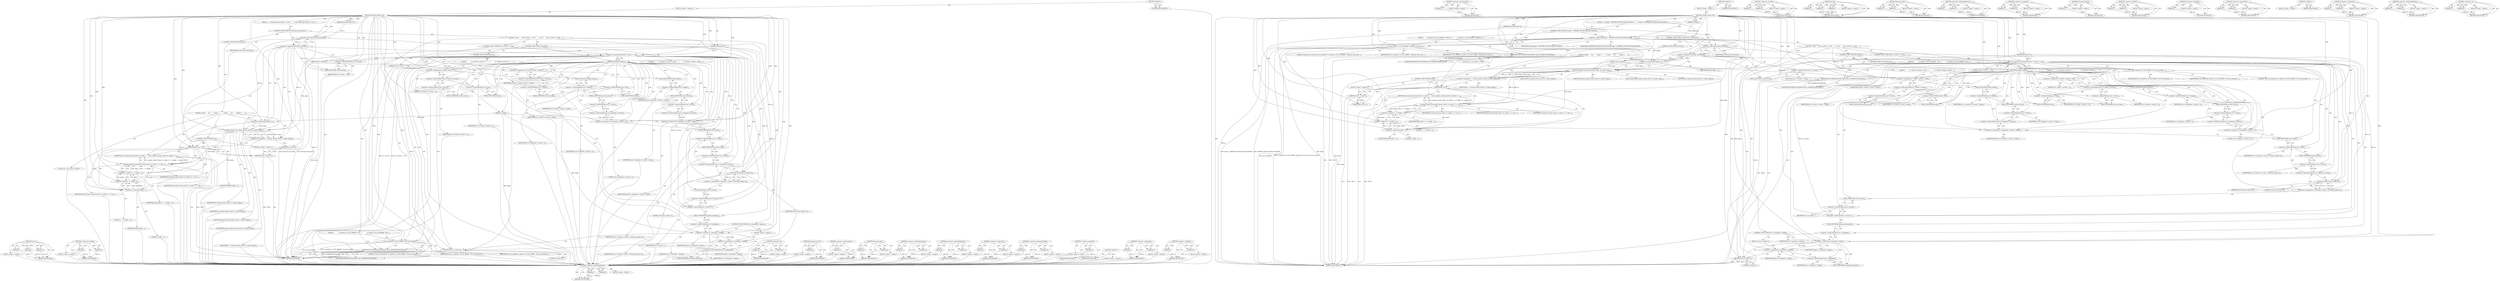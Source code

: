 digraph "&lt;operator&gt;.or" {
vulnerable_174 [label=<(METHOD,av_log)>];
vulnerable_175 [label=<(PARAM,p1)>];
vulnerable_176 [label=<(PARAM,p2)>];
vulnerable_177 [label=<(PARAM,p3)>];
vulnerable_178 [label=<(BLOCK,&lt;empty&gt;,&lt;empty&gt;)>];
vulnerable_179 [label=<(METHOD_RETURN,ANY)>];
vulnerable_199 [label=<(METHOD,&lt;operator&gt;.lessThan)>];
vulnerable_200 [label=<(PARAM,p1)>];
vulnerable_201 [label=<(PARAM,p2)>];
vulnerable_202 [label=<(BLOCK,&lt;empty&gt;,&lt;empty&gt;)>];
vulnerable_203 [label=<(METHOD_RETURN,ANY)>];
vulnerable_6 [label=<(METHOD,&lt;global&gt;)<SUB>1</SUB>>];
vulnerable_7 [label=<(BLOCK,&lt;empty&gt;,&lt;empty&gt;)<SUB>1</SUB>>];
vulnerable_8 [label=<(METHOD,smacker_decode_tree)<SUB>1</SUB>>];
vulnerable_9 [label=<(PARAM,BitstreamContext *bc)<SUB>1</SUB>>];
vulnerable_10 [label=<(PARAM,HuffContext *hc)<SUB>1</SUB>>];
vulnerable_11 [label=<(PARAM,uint32_t prefix)<SUB>2</SUB>>];
vulnerable_12 [label=<(PARAM,int length)<SUB>2</SUB>>];
vulnerable_13 [label=<(BLOCK,{
     if (!bitstream_read_bit(bc)) { // Leaf
 ...,{
     if (!bitstream_read_bit(bc)) { // Leaf
 ...)<SUB>3</SUB>>];
vulnerable_14 [label=<(CONTROL_STRUCTURE,IF,if (!bitstream_read_bit(bc)))<SUB>4</SUB>>];
vulnerable_15 [label=<(&lt;operator&gt;.logicalNot,!bitstream_read_bit(bc))<SUB>4</SUB>>];
vulnerable_16 [label=<(bitstream_read_bit,bitstream_read_bit(bc))<SUB>4</SUB>>];
vulnerable_17 [label=<(IDENTIFIER,bc,bitstream_read_bit(bc))<SUB>4</SUB>>];
vulnerable_18 [label=<(BLOCK,{ // Leaf
         if(hc-&gt;current &gt;= 256){
    ...,{ // Leaf
         if(hc-&gt;current &gt;= 256){
    ...)<SUB>4</SUB>>];
vulnerable_19 [label=<(CONTROL_STRUCTURE,IF,if (hc-&gt;current &gt;= 256))<SUB>5</SUB>>];
vulnerable_20 [label=<(&lt;operator&gt;.greaterEqualsThan,hc-&gt;current &gt;= 256)<SUB>5</SUB>>];
vulnerable_21 [label=<(&lt;operator&gt;.indirectFieldAccess,hc-&gt;current)<SUB>5</SUB>>];
vulnerable_22 [label=<(IDENTIFIER,hc,hc-&gt;current &gt;= 256)<SUB>5</SUB>>];
vulnerable_23 [label=<(FIELD_IDENTIFIER,current,current)<SUB>5</SUB>>];
vulnerable_24 [label=<(LITERAL,256,hc-&gt;current &gt;= 256)<SUB>5</SUB>>];
vulnerable_25 [label=<(BLOCK,{
             av_log(NULL, AV_LOG_ERROR, &quot;Tree...,{
             av_log(NULL, AV_LOG_ERROR, &quot;Tree...)<SUB>5</SUB>>];
vulnerable_26 [label=<(av_log,av_log(NULL, AV_LOG_ERROR, &quot;Tree size exceeded!...)<SUB>6</SUB>>];
vulnerable_27 [label=<(IDENTIFIER,NULL,av_log(NULL, AV_LOG_ERROR, &quot;Tree size exceeded!...)<SUB>6</SUB>>];
vulnerable_28 [label=<(IDENTIFIER,AV_LOG_ERROR,av_log(NULL, AV_LOG_ERROR, &quot;Tree size exceeded!...)<SUB>6</SUB>>];
vulnerable_29 [label=<(LITERAL,&quot;Tree size exceeded!\n&quot;,av_log(NULL, AV_LOG_ERROR, &quot;Tree size exceeded!...)<SUB>6</SUB>>];
vulnerable_30 [label=<(RETURN,return AVERROR_INVALIDDATA;,return AVERROR_INVALIDDATA;)<SUB>7</SUB>>];
vulnerable_31 [label=<(IDENTIFIER,AVERROR_INVALIDDATA,return AVERROR_INVALIDDATA;)<SUB>7</SUB>>];
vulnerable_32 [label=<(CONTROL_STRUCTURE,IF,if (length))<SUB>9</SUB>>];
vulnerable_33 [label=<(IDENTIFIER,length,if (length))<SUB>9</SUB>>];
vulnerable_34 [label=<(BLOCK,{
            hc-&gt;bits[hc-&gt;current] = prefix;
 ...,{
            hc-&gt;bits[hc-&gt;current] = prefix;
 ...)<SUB>9</SUB>>];
vulnerable_35 [label=<(&lt;operator&gt;.assignment,hc-&gt;bits[hc-&gt;current] = prefix)<SUB>10</SUB>>];
vulnerable_36 [label=<(&lt;operator&gt;.indirectIndexAccess,hc-&gt;bits[hc-&gt;current])<SUB>10</SUB>>];
vulnerable_37 [label=<(&lt;operator&gt;.indirectFieldAccess,hc-&gt;bits)<SUB>10</SUB>>];
vulnerable_38 [label=<(IDENTIFIER,hc,hc-&gt;bits[hc-&gt;current] = prefix)<SUB>10</SUB>>];
vulnerable_39 [label=<(FIELD_IDENTIFIER,bits,bits)<SUB>10</SUB>>];
vulnerable_40 [label=<(&lt;operator&gt;.indirectFieldAccess,hc-&gt;current)<SUB>10</SUB>>];
vulnerable_41 [label=<(IDENTIFIER,hc,hc-&gt;bits[hc-&gt;current] = prefix)<SUB>10</SUB>>];
vulnerable_42 [label=<(FIELD_IDENTIFIER,current,current)<SUB>10</SUB>>];
vulnerable_43 [label=<(IDENTIFIER,prefix,hc-&gt;bits[hc-&gt;current] = prefix)<SUB>10</SUB>>];
vulnerable_44 [label=<(&lt;operator&gt;.assignment,hc-&gt;lengths[hc-&gt;current] = length)<SUB>11</SUB>>];
vulnerable_45 [label=<(&lt;operator&gt;.indirectIndexAccess,hc-&gt;lengths[hc-&gt;current])<SUB>11</SUB>>];
vulnerable_46 [label=<(&lt;operator&gt;.indirectFieldAccess,hc-&gt;lengths)<SUB>11</SUB>>];
vulnerable_47 [label=<(IDENTIFIER,hc,hc-&gt;lengths[hc-&gt;current] = length)<SUB>11</SUB>>];
vulnerable_48 [label=<(FIELD_IDENTIFIER,lengths,lengths)<SUB>11</SUB>>];
vulnerable_49 [label=<(&lt;operator&gt;.indirectFieldAccess,hc-&gt;current)<SUB>11</SUB>>];
vulnerable_50 [label=<(IDENTIFIER,hc,hc-&gt;lengths[hc-&gt;current] = length)<SUB>11</SUB>>];
vulnerable_51 [label=<(FIELD_IDENTIFIER,current,current)<SUB>11</SUB>>];
vulnerable_52 [label=<(IDENTIFIER,length,hc-&gt;lengths[hc-&gt;current] = length)<SUB>11</SUB>>];
vulnerable_53 [label=<(CONTROL_STRUCTURE,ELSE,else)<SUB>12</SUB>>];
vulnerable_54 [label=<(BLOCK,{
            hc-&gt;bits[hc-&gt;current] = 0;
      ...,{
            hc-&gt;bits[hc-&gt;current] = 0;
      ...)<SUB>12</SUB>>];
vulnerable_55 [label=<(&lt;operator&gt;.assignment,hc-&gt;bits[hc-&gt;current] = 0)<SUB>13</SUB>>];
vulnerable_56 [label=<(&lt;operator&gt;.indirectIndexAccess,hc-&gt;bits[hc-&gt;current])<SUB>13</SUB>>];
vulnerable_57 [label=<(&lt;operator&gt;.indirectFieldAccess,hc-&gt;bits)<SUB>13</SUB>>];
vulnerable_58 [label=<(IDENTIFIER,hc,hc-&gt;bits[hc-&gt;current] = 0)<SUB>13</SUB>>];
vulnerable_59 [label=<(FIELD_IDENTIFIER,bits,bits)<SUB>13</SUB>>];
vulnerable_60 [label=<(&lt;operator&gt;.indirectFieldAccess,hc-&gt;current)<SUB>13</SUB>>];
vulnerable_61 [label=<(IDENTIFIER,hc,hc-&gt;bits[hc-&gt;current] = 0)<SUB>13</SUB>>];
vulnerable_62 [label=<(FIELD_IDENTIFIER,current,current)<SUB>13</SUB>>];
vulnerable_63 [label=<(LITERAL,0,hc-&gt;bits[hc-&gt;current] = 0)<SUB>13</SUB>>];
vulnerable_64 [label=<(&lt;operator&gt;.assignment,hc-&gt;lengths[hc-&gt;current] = 0)<SUB>14</SUB>>];
vulnerable_65 [label=<(&lt;operator&gt;.indirectIndexAccess,hc-&gt;lengths[hc-&gt;current])<SUB>14</SUB>>];
vulnerable_66 [label=<(&lt;operator&gt;.indirectFieldAccess,hc-&gt;lengths)<SUB>14</SUB>>];
vulnerable_67 [label=<(IDENTIFIER,hc,hc-&gt;lengths[hc-&gt;current] = 0)<SUB>14</SUB>>];
vulnerable_68 [label=<(FIELD_IDENTIFIER,lengths,lengths)<SUB>14</SUB>>];
vulnerable_69 [label=<(&lt;operator&gt;.indirectFieldAccess,hc-&gt;current)<SUB>14</SUB>>];
vulnerable_70 [label=<(IDENTIFIER,hc,hc-&gt;lengths[hc-&gt;current] = 0)<SUB>14</SUB>>];
vulnerable_71 [label=<(FIELD_IDENTIFIER,current,current)<SUB>14</SUB>>];
vulnerable_72 [label=<(LITERAL,0,hc-&gt;lengths[hc-&gt;current] = 0)<SUB>14</SUB>>];
vulnerable_73 [label=<(&lt;operator&gt;.assignment,hc-&gt;values[hc-&gt;current] = bitstream_read(bc, 8))<SUB>16</SUB>>];
vulnerable_74 [label=<(&lt;operator&gt;.indirectIndexAccess,hc-&gt;values[hc-&gt;current])<SUB>16</SUB>>];
vulnerable_75 [label=<(&lt;operator&gt;.indirectFieldAccess,hc-&gt;values)<SUB>16</SUB>>];
vulnerable_76 [label=<(IDENTIFIER,hc,hc-&gt;values[hc-&gt;current] = bitstream_read(bc, 8))<SUB>16</SUB>>];
vulnerable_77 [label=<(FIELD_IDENTIFIER,values,values)<SUB>16</SUB>>];
vulnerable_78 [label=<(&lt;operator&gt;.indirectFieldAccess,hc-&gt;current)<SUB>16</SUB>>];
vulnerable_79 [label=<(IDENTIFIER,hc,hc-&gt;values[hc-&gt;current] = bitstream_read(bc, 8))<SUB>16</SUB>>];
vulnerable_80 [label=<(FIELD_IDENTIFIER,current,current)<SUB>16</SUB>>];
vulnerable_81 [label=<(bitstream_read,bitstream_read(bc, 8))<SUB>16</SUB>>];
vulnerable_82 [label=<(IDENTIFIER,bc,bitstream_read(bc, 8))<SUB>16</SUB>>];
vulnerable_83 [label=<(LITERAL,8,bitstream_read(bc, 8))<SUB>16</SUB>>];
vulnerable_84 [label=<(&lt;operator&gt;.postIncrement,hc-&gt;current++)<SUB>17</SUB>>];
vulnerable_85 [label=<(&lt;operator&gt;.indirectFieldAccess,hc-&gt;current)<SUB>17</SUB>>];
vulnerable_86 [label=<(IDENTIFIER,hc,hc-&gt;current++)<SUB>17</SUB>>];
vulnerable_87 [label=<(FIELD_IDENTIFIER,current,current)<SUB>17</SUB>>];
vulnerable_88 [label=<(CONTROL_STRUCTURE,IF,if (hc-&gt;maxlength &lt; length))<SUB>18</SUB>>];
vulnerable_89 [label=<(&lt;operator&gt;.lessThan,hc-&gt;maxlength &lt; length)<SUB>18</SUB>>];
vulnerable_90 [label=<(&lt;operator&gt;.indirectFieldAccess,hc-&gt;maxlength)<SUB>18</SUB>>];
vulnerable_91 [label=<(IDENTIFIER,hc,hc-&gt;maxlength &lt; length)<SUB>18</SUB>>];
vulnerable_92 [label=<(FIELD_IDENTIFIER,maxlength,maxlength)<SUB>18</SUB>>];
vulnerable_93 [label=<(IDENTIFIER,length,hc-&gt;maxlength &lt; length)<SUB>18</SUB>>];
vulnerable_94 [label=<(BLOCK,&lt;empty&gt;,&lt;empty&gt;)<SUB>19</SUB>>];
vulnerable_95 [label=<(&lt;operator&gt;.assignment,hc-&gt;maxlength = length)<SUB>19</SUB>>];
vulnerable_96 [label=<(&lt;operator&gt;.indirectFieldAccess,hc-&gt;maxlength)<SUB>19</SUB>>];
vulnerable_97 [label=<(IDENTIFIER,hc,hc-&gt;maxlength = length)<SUB>19</SUB>>];
vulnerable_98 [label=<(FIELD_IDENTIFIER,maxlength,maxlength)<SUB>19</SUB>>];
vulnerable_99 [label=<(IDENTIFIER,length,hc-&gt;maxlength = length)<SUB>19</SUB>>];
vulnerable_100 [label=<(RETURN,return 0;,return 0;)<SUB>20</SUB>>];
vulnerable_101 [label=<(LITERAL,0,return 0;)<SUB>20</SUB>>];
vulnerable_102 [label=<(CONTROL_STRUCTURE,ELSE,else)<SUB>21</SUB>>];
vulnerable_103 [label=<(BLOCK,{ //Node
        int r;
        length++;
     ...,{ //Node
        int r;
        length++;
     ...)<SUB>21</SUB>>];
vulnerable_104 [label="<(LOCAL,int r: int)<SUB>22</SUB>>"];
vulnerable_105 [label=<(&lt;operator&gt;.postIncrement,length++)<SUB>23</SUB>>];
vulnerable_106 [label=<(IDENTIFIER,length,length++)<SUB>23</SUB>>];
vulnerable_107 [label=<(&lt;operator&gt;.assignment,r = smacker_decode_tree(bc, hc, prefix, length))<SUB>24</SUB>>];
vulnerable_108 [label=<(IDENTIFIER,r,r = smacker_decode_tree(bc, hc, prefix, length))<SUB>24</SUB>>];
vulnerable_109 [label=<(smacker_decode_tree,smacker_decode_tree(bc, hc, prefix, length))<SUB>24</SUB>>];
vulnerable_110 [label=<(IDENTIFIER,bc,smacker_decode_tree(bc, hc, prefix, length))<SUB>24</SUB>>];
vulnerable_111 [label=<(IDENTIFIER,hc,smacker_decode_tree(bc, hc, prefix, length))<SUB>24</SUB>>];
vulnerable_112 [label=<(IDENTIFIER,prefix,smacker_decode_tree(bc, hc, prefix, length))<SUB>24</SUB>>];
vulnerable_113 [label=<(IDENTIFIER,length,smacker_decode_tree(bc, hc, prefix, length))<SUB>24</SUB>>];
vulnerable_114 [label=<(CONTROL_STRUCTURE,IF,if (r))<SUB>25</SUB>>];
vulnerable_115 [label=<(IDENTIFIER,r,if (r))<SUB>25</SUB>>];
vulnerable_116 [label=<(BLOCK,&lt;empty&gt;,&lt;empty&gt;)<SUB>26</SUB>>];
vulnerable_117 [label=<(RETURN,return r;,return r;)<SUB>26</SUB>>];
vulnerable_118 [label=<(IDENTIFIER,r,return r;)<SUB>26</SUB>>];
vulnerable_119 [label=<(RETURN,return smacker_decode_tree(bc, hc, prefix | (1 ...,return smacker_decode_tree(bc, hc, prefix | (1 ...)<SUB>27</SUB>>];
vulnerable_120 [label=<(smacker_decode_tree,smacker_decode_tree(bc, hc, prefix | (1 &lt;&lt; (len...)<SUB>27</SUB>>];
vulnerable_121 [label=<(IDENTIFIER,bc,smacker_decode_tree(bc, hc, prefix | (1 &lt;&lt; (len...)<SUB>27</SUB>>];
vulnerable_122 [label=<(IDENTIFIER,hc,smacker_decode_tree(bc, hc, prefix | (1 &lt;&lt; (len...)<SUB>27</SUB>>];
vulnerable_123 [label=<(&lt;operator&gt;.or,prefix | (1 &lt;&lt; (length - 1)))<SUB>27</SUB>>];
vulnerable_124 [label=<(IDENTIFIER,prefix,prefix | (1 &lt;&lt; (length - 1)))<SUB>27</SUB>>];
vulnerable_125 [label=<(&lt;operator&gt;.shiftLeft,1 &lt;&lt; (length - 1))<SUB>27</SUB>>];
vulnerable_126 [label=<(LITERAL,1,1 &lt;&lt; (length - 1))<SUB>27</SUB>>];
vulnerable_127 [label=<(&lt;operator&gt;.subtraction,length - 1)<SUB>27</SUB>>];
vulnerable_128 [label=<(IDENTIFIER,length,length - 1)<SUB>27</SUB>>];
vulnerable_129 [label=<(LITERAL,1,length - 1)<SUB>27</SUB>>];
vulnerable_130 [label=<(IDENTIFIER,length,smacker_decode_tree(bc, hc, prefix | (1 &lt;&lt; (len...)<SUB>27</SUB>>];
vulnerable_131 [label=<(METHOD_RETURN,int)<SUB>1</SUB>>];
vulnerable_133 [label=<(METHOD_RETURN,ANY)<SUB>1</SUB>>];
vulnerable_204 [label=<(METHOD,&lt;operator&gt;.or)>];
vulnerable_205 [label=<(PARAM,p1)>];
vulnerable_206 [label=<(PARAM,p2)>];
vulnerable_207 [label=<(BLOCK,&lt;empty&gt;,&lt;empty&gt;)>];
vulnerable_208 [label=<(METHOD_RETURN,ANY)>];
vulnerable_160 [label=<(METHOD,bitstream_read_bit)>];
vulnerable_161 [label=<(PARAM,p1)>];
vulnerable_162 [label=<(BLOCK,&lt;empty&gt;,&lt;empty&gt;)>];
vulnerable_163 [label=<(METHOD_RETURN,ANY)>];
vulnerable_195 [label=<(METHOD,&lt;operator&gt;.postIncrement)>];
vulnerable_196 [label=<(PARAM,p1)>];
vulnerable_197 [label=<(BLOCK,&lt;empty&gt;,&lt;empty&gt;)>];
vulnerable_198 [label=<(METHOD_RETURN,ANY)>];
vulnerable_190 [label=<(METHOD,bitstream_read)>];
vulnerable_191 [label=<(PARAM,p1)>];
vulnerable_192 [label=<(PARAM,p2)>];
vulnerable_193 [label=<(BLOCK,&lt;empty&gt;,&lt;empty&gt;)>];
vulnerable_194 [label=<(METHOD_RETURN,ANY)>];
vulnerable_185 [label=<(METHOD,&lt;operator&gt;.indirectIndexAccess)>];
vulnerable_186 [label=<(PARAM,p1)>];
vulnerable_187 [label=<(PARAM,p2)>];
vulnerable_188 [label=<(BLOCK,&lt;empty&gt;,&lt;empty&gt;)>];
vulnerable_189 [label=<(METHOD_RETURN,ANY)>];
vulnerable_169 [label=<(METHOD,&lt;operator&gt;.indirectFieldAccess)>];
vulnerable_170 [label=<(PARAM,p1)>];
vulnerable_171 [label=<(PARAM,p2)>];
vulnerable_172 [label=<(BLOCK,&lt;empty&gt;,&lt;empty&gt;)>];
vulnerable_173 [label=<(METHOD_RETURN,ANY)>];
vulnerable_214 [label=<(METHOD,&lt;operator&gt;.subtraction)>];
vulnerable_215 [label=<(PARAM,p1)>];
vulnerable_216 [label=<(PARAM,p2)>];
vulnerable_217 [label=<(BLOCK,&lt;empty&gt;,&lt;empty&gt;)>];
vulnerable_218 [label=<(METHOD_RETURN,ANY)>];
vulnerable_164 [label=<(METHOD,&lt;operator&gt;.greaterEqualsThan)>];
vulnerable_165 [label=<(PARAM,p1)>];
vulnerable_166 [label=<(PARAM,p2)>];
vulnerable_167 [label=<(BLOCK,&lt;empty&gt;,&lt;empty&gt;)>];
vulnerable_168 [label=<(METHOD_RETURN,ANY)>];
vulnerable_156 [label=<(METHOD,&lt;operator&gt;.logicalNot)>];
vulnerable_157 [label=<(PARAM,p1)>];
vulnerable_158 [label=<(BLOCK,&lt;empty&gt;,&lt;empty&gt;)>];
vulnerable_159 [label=<(METHOD_RETURN,ANY)>];
vulnerable_150 [label=<(METHOD,&lt;global&gt;)<SUB>1</SUB>>];
vulnerable_151 [label=<(BLOCK,&lt;empty&gt;,&lt;empty&gt;)>];
vulnerable_152 [label=<(METHOD_RETURN,ANY)>];
vulnerable_180 [label=<(METHOD,&lt;operator&gt;.assignment)>];
vulnerable_181 [label=<(PARAM,p1)>];
vulnerable_182 [label=<(PARAM,p2)>];
vulnerable_183 [label=<(BLOCK,&lt;empty&gt;,&lt;empty&gt;)>];
vulnerable_184 [label=<(METHOD_RETURN,ANY)>];
vulnerable_209 [label=<(METHOD,&lt;operator&gt;.shiftLeft)>];
vulnerable_210 [label=<(PARAM,p1)>];
vulnerable_211 [label=<(PARAM,p2)>];
vulnerable_212 [label=<(BLOCK,&lt;empty&gt;,&lt;empty&gt;)>];
vulnerable_213 [label=<(METHOD_RETURN,ANY)>];
fixed_188 [label=<(METHOD,&lt;operator&gt;.greaterEqualsThan)>];
fixed_189 [label=<(PARAM,p1)>];
fixed_190 [label=<(PARAM,p2)>];
fixed_191 [label=<(BLOCK,&lt;empty&gt;,&lt;empty&gt;)>];
fixed_192 [label=<(METHOD_RETURN,ANY)>];
fixed_213 [label=<(METHOD,&lt;operator&gt;.postIncrement)>];
fixed_214 [label=<(PARAM,p1)>];
fixed_215 [label=<(BLOCK,&lt;empty&gt;,&lt;empty&gt;)>];
fixed_216 [label=<(METHOD_RETURN,ANY)>];
fixed_6 [label=<(METHOD,&lt;global&gt;)<SUB>1</SUB>>];
fixed_7 [label=<(BLOCK,&lt;empty&gt;,&lt;empty&gt;)<SUB>1</SUB>>];
fixed_8 [label=<(METHOD,smacker_decode_tree)<SUB>1</SUB>>];
fixed_9 [label=<(PARAM,BitstreamContext *bc)<SUB>1</SUB>>];
fixed_10 [label=<(PARAM,HuffContext *hc)<SUB>1</SUB>>];
fixed_11 [label=<(PARAM,uint32_t prefix)<SUB>2</SUB>>];
fixed_12 [label=<(PARAM,int length)<SUB>2</SUB>>];
fixed_13 [label=<(BLOCK,{
    if (length &gt; SMKTREE_DECODE_MAX_RECURSION...,{
    if (length &gt; SMKTREE_DECODE_MAX_RECURSION...)<SUB>3</SUB>>];
fixed_14 [label=<(CONTROL_STRUCTURE,IF,if (length &gt; SMKTREE_DECODE_MAX_RECURSION))<SUB>4</SUB>>];
fixed_15 [label=<(&lt;operator&gt;.greaterThan,length &gt; SMKTREE_DECODE_MAX_RECURSION)<SUB>4</SUB>>];
fixed_16 [label=<(IDENTIFIER,length,length &gt; SMKTREE_DECODE_MAX_RECURSION)<SUB>4</SUB>>];
fixed_17 [label=<(IDENTIFIER,SMKTREE_DECODE_MAX_RECURSION,length &gt; SMKTREE_DECODE_MAX_RECURSION)<SUB>4</SUB>>];
fixed_18 [label=<(BLOCK,{
        av_log(NULL, AV_LOG_ERROR, &quot;Maximum t...,{
        av_log(NULL, AV_LOG_ERROR, &quot;Maximum t...)<SUB>4</SUB>>];
fixed_19 [label=<(av_log,av_log(NULL, AV_LOG_ERROR, &quot;Maximum tree recurs...)<SUB>5</SUB>>];
fixed_20 [label=<(IDENTIFIER,NULL,av_log(NULL, AV_LOG_ERROR, &quot;Maximum tree recurs...)<SUB>5</SUB>>];
fixed_21 [label=<(IDENTIFIER,AV_LOG_ERROR,av_log(NULL, AV_LOG_ERROR, &quot;Maximum tree recurs...)<SUB>5</SUB>>];
fixed_22 [label=<(LITERAL,&quot;Maximum tree recursion level exceeded.\n&quot;,av_log(NULL, AV_LOG_ERROR, &quot;Maximum tree recurs...)<SUB>5</SUB>>];
fixed_23 [label=<(RETURN,return AVERROR_INVALIDDATA;,return AVERROR_INVALIDDATA;)<SUB>6</SUB>>];
fixed_24 [label=<(IDENTIFIER,AVERROR_INVALIDDATA,return AVERROR_INVALIDDATA;)<SUB>6</SUB>>];
fixed_25 [label=<(CONTROL_STRUCTURE,IF,if (!bitstream_read_bit(bc)))<SUB>9</SUB>>];
fixed_26 [label=<(&lt;operator&gt;.logicalNot,!bitstream_read_bit(bc))<SUB>9</SUB>>];
fixed_27 [label=<(bitstream_read_bit,bitstream_read_bit(bc))<SUB>9</SUB>>];
fixed_28 [label=<(IDENTIFIER,bc,bitstream_read_bit(bc))<SUB>9</SUB>>];
fixed_29 [label=<(BLOCK,{ // Leaf
         if(hc-&gt;current &gt;= 256){
    ...,{ // Leaf
         if(hc-&gt;current &gt;= 256){
    ...)<SUB>9</SUB>>];
fixed_30 [label=<(CONTROL_STRUCTURE,IF,if (hc-&gt;current &gt;= 256))<SUB>10</SUB>>];
fixed_31 [label=<(&lt;operator&gt;.greaterEqualsThan,hc-&gt;current &gt;= 256)<SUB>10</SUB>>];
fixed_32 [label=<(&lt;operator&gt;.indirectFieldAccess,hc-&gt;current)<SUB>10</SUB>>];
fixed_33 [label=<(IDENTIFIER,hc,hc-&gt;current &gt;= 256)<SUB>10</SUB>>];
fixed_34 [label=<(FIELD_IDENTIFIER,current,current)<SUB>10</SUB>>];
fixed_35 [label=<(LITERAL,256,hc-&gt;current &gt;= 256)<SUB>10</SUB>>];
fixed_36 [label=<(BLOCK,{
             av_log(NULL, AV_LOG_ERROR, &quot;Tree...,{
             av_log(NULL, AV_LOG_ERROR, &quot;Tree...)<SUB>10</SUB>>];
fixed_37 [label=<(av_log,av_log(NULL, AV_LOG_ERROR, &quot;Tree size exceeded!...)<SUB>11</SUB>>];
fixed_38 [label=<(IDENTIFIER,NULL,av_log(NULL, AV_LOG_ERROR, &quot;Tree size exceeded!...)<SUB>11</SUB>>];
fixed_39 [label=<(IDENTIFIER,AV_LOG_ERROR,av_log(NULL, AV_LOG_ERROR, &quot;Tree size exceeded!...)<SUB>11</SUB>>];
fixed_40 [label=<(LITERAL,&quot;Tree size exceeded!\n&quot;,av_log(NULL, AV_LOG_ERROR, &quot;Tree size exceeded!...)<SUB>11</SUB>>];
fixed_41 [label=<(RETURN,return AVERROR_INVALIDDATA;,return AVERROR_INVALIDDATA;)<SUB>12</SUB>>];
fixed_42 [label=<(IDENTIFIER,AVERROR_INVALIDDATA,return AVERROR_INVALIDDATA;)<SUB>12</SUB>>];
fixed_43 [label=<(CONTROL_STRUCTURE,IF,if (length))<SUB>14</SUB>>];
fixed_44 [label=<(IDENTIFIER,length,if (length))<SUB>14</SUB>>];
fixed_45 [label=<(BLOCK,{
            hc-&gt;bits[hc-&gt;current] = prefix;
 ...,{
            hc-&gt;bits[hc-&gt;current] = prefix;
 ...)<SUB>14</SUB>>];
fixed_46 [label=<(&lt;operator&gt;.assignment,hc-&gt;bits[hc-&gt;current] = prefix)<SUB>15</SUB>>];
fixed_47 [label=<(&lt;operator&gt;.indirectIndexAccess,hc-&gt;bits[hc-&gt;current])<SUB>15</SUB>>];
fixed_48 [label=<(&lt;operator&gt;.indirectFieldAccess,hc-&gt;bits)<SUB>15</SUB>>];
fixed_49 [label=<(IDENTIFIER,hc,hc-&gt;bits[hc-&gt;current] = prefix)<SUB>15</SUB>>];
fixed_50 [label=<(FIELD_IDENTIFIER,bits,bits)<SUB>15</SUB>>];
fixed_51 [label=<(&lt;operator&gt;.indirectFieldAccess,hc-&gt;current)<SUB>15</SUB>>];
fixed_52 [label=<(IDENTIFIER,hc,hc-&gt;bits[hc-&gt;current] = prefix)<SUB>15</SUB>>];
fixed_53 [label=<(FIELD_IDENTIFIER,current,current)<SUB>15</SUB>>];
fixed_54 [label=<(IDENTIFIER,prefix,hc-&gt;bits[hc-&gt;current] = prefix)<SUB>15</SUB>>];
fixed_55 [label=<(&lt;operator&gt;.assignment,hc-&gt;lengths[hc-&gt;current] = length)<SUB>16</SUB>>];
fixed_56 [label=<(&lt;operator&gt;.indirectIndexAccess,hc-&gt;lengths[hc-&gt;current])<SUB>16</SUB>>];
fixed_57 [label=<(&lt;operator&gt;.indirectFieldAccess,hc-&gt;lengths)<SUB>16</SUB>>];
fixed_58 [label=<(IDENTIFIER,hc,hc-&gt;lengths[hc-&gt;current] = length)<SUB>16</SUB>>];
fixed_59 [label=<(FIELD_IDENTIFIER,lengths,lengths)<SUB>16</SUB>>];
fixed_60 [label=<(&lt;operator&gt;.indirectFieldAccess,hc-&gt;current)<SUB>16</SUB>>];
fixed_61 [label=<(IDENTIFIER,hc,hc-&gt;lengths[hc-&gt;current] = length)<SUB>16</SUB>>];
fixed_62 [label=<(FIELD_IDENTIFIER,current,current)<SUB>16</SUB>>];
fixed_63 [label=<(IDENTIFIER,length,hc-&gt;lengths[hc-&gt;current] = length)<SUB>16</SUB>>];
fixed_64 [label=<(CONTROL_STRUCTURE,ELSE,else)<SUB>17</SUB>>];
fixed_65 [label=<(BLOCK,{
            hc-&gt;bits[hc-&gt;current] = 0;
      ...,{
            hc-&gt;bits[hc-&gt;current] = 0;
      ...)<SUB>17</SUB>>];
fixed_66 [label=<(&lt;operator&gt;.assignment,hc-&gt;bits[hc-&gt;current] = 0)<SUB>18</SUB>>];
fixed_67 [label=<(&lt;operator&gt;.indirectIndexAccess,hc-&gt;bits[hc-&gt;current])<SUB>18</SUB>>];
fixed_68 [label=<(&lt;operator&gt;.indirectFieldAccess,hc-&gt;bits)<SUB>18</SUB>>];
fixed_69 [label=<(IDENTIFIER,hc,hc-&gt;bits[hc-&gt;current] = 0)<SUB>18</SUB>>];
fixed_70 [label=<(FIELD_IDENTIFIER,bits,bits)<SUB>18</SUB>>];
fixed_71 [label=<(&lt;operator&gt;.indirectFieldAccess,hc-&gt;current)<SUB>18</SUB>>];
fixed_72 [label=<(IDENTIFIER,hc,hc-&gt;bits[hc-&gt;current] = 0)<SUB>18</SUB>>];
fixed_73 [label=<(FIELD_IDENTIFIER,current,current)<SUB>18</SUB>>];
fixed_74 [label=<(LITERAL,0,hc-&gt;bits[hc-&gt;current] = 0)<SUB>18</SUB>>];
fixed_75 [label=<(&lt;operator&gt;.assignment,hc-&gt;lengths[hc-&gt;current] = 0)<SUB>19</SUB>>];
fixed_76 [label=<(&lt;operator&gt;.indirectIndexAccess,hc-&gt;lengths[hc-&gt;current])<SUB>19</SUB>>];
fixed_77 [label=<(&lt;operator&gt;.indirectFieldAccess,hc-&gt;lengths)<SUB>19</SUB>>];
fixed_78 [label=<(IDENTIFIER,hc,hc-&gt;lengths[hc-&gt;current] = 0)<SUB>19</SUB>>];
fixed_79 [label=<(FIELD_IDENTIFIER,lengths,lengths)<SUB>19</SUB>>];
fixed_80 [label=<(&lt;operator&gt;.indirectFieldAccess,hc-&gt;current)<SUB>19</SUB>>];
fixed_81 [label=<(IDENTIFIER,hc,hc-&gt;lengths[hc-&gt;current] = 0)<SUB>19</SUB>>];
fixed_82 [label=<(FIELD_IDENTIFIER,current,current)<SUB>19</SUB>>];
fixed_83 [label=<(LITERAL,0,hc-&gt;lengths[hc-&gt;current] = 0)<SUB>19</SUB>>];
fixed_84 [label=<(&lt;operator&gt;.assignment,hc-&gt;values[hc-&gt;current] = bitstream_read(bc, 8))<SUB>21</SUB>>];
fixed_85 [label=<(&lt;operator&gt;.indirectIndexAccess,hc-&gt;values[hc-&gt;current])<SUB>21</SUB>>];
fixed_86 [label=<(&lt;operator&gt;.indirectFieldAccess,hc-&gt;values)<SUB>21</SUB>>];
fixed_87 [label=<(IDENTIFIER,hc,hc-&gt;values[hc-&gt;current] = bitstream_read(bc, 8))<SUB>21</SUB>>];
fixed_88 [label=<(FIELD_IDENTIFIER,values,values)<SUB>21</SUB>>];
fixed_89 [label=<(&lt;operator&gt;.indirectFieldAccess,hc-&gt;current)<SUB>21</SUB>>];
fixed_90 [label=<(IDENTIFIER,hc,hc-&gt;values[hc-&gt;current] = bitstream_read(bc, 8))<SUB>21</SUB>>];
fixed_91 [label=<(FIELD_IDENTIFIER,current,current)<SUB>21</SUB>>];
fixed_92 [label=<(bitstream_read,bitstream_read(bc, 8))<SUB>21</SUB>>];
fixed_93 [label=<(IDENTIFIER,bc,bitstream_read(bc, 8))<SUB>21</SUB>>];
fixed_94 [label=<(LITERAL,8,bitstream_read(bc, 8))<SUB>21</SUB>>];
fixed_95 [label=<(&lt;operator&gt;.postIncrement,hc-&gt;current++)<SUB>22</SUB>>];
fixed_96 [label=<(&lt;operator&gt;.indirectFieldAccess,hc-&gt;current)<SUB>22</SUB>>];
fixed_97 [label=<(IDENTIFIER,hc,hc-&gt;current++)<SUB>22</SUB>>];
fixed_98 [label=<(FIELD_IDENTIFIER,current,current)<SUB>22</SUB>>];
fixed_99 [label=<(CONTROL_STRUCTURE,IF,if (hc-&gt;maxlength &lt; length))<SUB>23</SUB>>];
fixed_100 [label=<(&lt;operator&gt;.lessThan,hc-&gt;maxlength &lt; length)<SUB>23</SUB>>];
fixed_101 [label=<(&lt;operator&gt;.indirectFieldAccess,hc-&gt;maxlength)<SUB>23</SUB>>];
fixed_102 [label=<(IDENTIFIER,hc,hc-&gt;maxlength &lt; length)<SUB>23</SUB>>];
fixed_103 [label=<(FIELD_IDENTIFIER,maxlength,maxlength)<SUB>23</SUB>>];
fixed_104 [label=<(IDENTIFIER,length,hc-&gt;maxlength &lt; length)<SUB>23</SUB>>];
fixed_105 [label=<(BLOCK,&lt;empty&gt;,&lt;empty&gt;)<SUB>24</SUB>>];
fixed_106 [label=<(&lt;operator&gt;.assignment,hc-&gt;maxlength = length)<SUB>24</SUB>>];
fixed_107 [label=<(&lt;operator&gt;.indirectFieldAccess,hc-&gt;maxlength)<SUB>24</SUB>>];
fixed_108 [label=<(IDENTIFIER,hc,hc-&gt;maxlength = length)<SUB>24</SUB>>];
fixed_109 [label=<(FIELD_IDENTIFIER,maxlength,maxlength)<SUB>24</SUB>>];
fixed_110 [label=<(IDENTIFIER,length,hc-&gt;maxlength = length)<SUB>24</SUB>>];
fixed_111 [label=<(RETURN,return 0;,return 0;)<SUB>25</SUB>>];
fixed_112 [label=<(LITERAL,0,return 0;)<SUB>25</SUB>>];
fixed_113 [label=<(CONTROL_STRUCTURE,ELSE,else)<SUB>26</SUB>>];
fixed_114 [label=<(BLOCK,{ //Node
        int r;
        length++;
     ...,{ //Node
        int r;
        length++;
     ...)<SUB>26</SUB>>];
fixed_115 [label="<(LOCAL,int r: int)<SUB>27</SUB>>"];
fixed_116 [label=<(&lt;operator&gt;.postIncrement,length++)<SUB>28</SUB>>];
fixed_117 [label=<(IDENTIFIER,length,length++)<SUB>28</SUB>>];
fixed_118 [label=<(&lt;operator&gt;.assignment,r = smacker_decode_tree(bc, hc, prefix, length))<SUB>29</SUB>>];
fixed_119 [label=<(IDENTIFIER,r,r = smacker_decode_tree(bc, hc, prefix, length))<SUB>29</SUB>>];
fixed_120 [label=<(smacker_decode_tree,smacker_decode_tree(bc, hc, prefix, length))<SUB>29</SUB>>];
fixed_121 [label=<(IDENTIFIER,bc,smacker_decode_tree(bc, hc, prefix, length))<SUB>29</SUB>>];
fixed_122 [label=<(IDENTIFIER,hc,smacker_decode_tree(bc, hc, prefix, length))<SUB>29</SUB>>];
fixed_123 [label=<(IDENTIFIER,prefix,smacker_decode_tree(bc, hc, prefix, length))<SUB>29</SUB>>];
fixed_124 [label=<(IDENTIFIER,length,smacker_decode_tree(bc, hc, prefix, length))<SUB>29</SUB>>];
fixed_125 [label=<(CONTROL_STRUCTURE,IF,if (r))<SUB>30</SUB>>];
fixed_126 [label=<(IDENTIFIER,r,if (r))<SUB>30</SUB>>];
fixed_127 [label=<(BLOCK,&lt;empty&gt;,&lt;empty&gt;)<SUB>31</SUB>>];
fixed_128 [label=<(RETURN,return r;,return r;)<SUB>31</SUB>>];
fixed_129 [label=<(IDENTIFIER,r,return r;)<SUB>31</SUB>>];
fixed_130 [label=<(RETURN,return smacker_decode_tree(bc, hc, prefix | (1 ...,return smacker_decode_tree(bc, hc, prefix | (1 ...)<SUB>32</SUB>>];
fixed_131 [label=<(smacker_decode_tree,smacker_decode_tree(bc, hc, prefix | (1 &lt;&lt; (len...)<SUB>32</SUB>>];
fixed_132 [label=<(IDENTIFIER,bc,smacker_decode_tree(bc, hc, prefix | (1 &lt;&lt; (len...)<SUB>32</SUB>>];
fixed_133 [label=<(IDENTIFIER,hc,smacker_decode_tree(bc, hc, prefix | (1 &lt;&lt; (len...)<SUB>32</SUB>>];
fixed_134 [label=<(&lt;operator&gt;.or,prefix | (1 &lt;&lt; (length - 1)))<SUB>32</SUB>>];
fixed_135 [label=<(IDENTIFIER,prefix,prefix | (1 &lt;&lt; (length - 1)))<SUB>32</SUB>>];
fixed_136 [label=<(&lt;operator&gt;.shiftLeft,1 &lt;&lt; (length - 1))<SUB>32</SUB>>];
fixed_137 [label=<(LITERAL,1,1 &lt;&lt; (length - 1))<SUB>32</SUB>>];
fixed_138 [label=<(&lt;operator&gt;.subtraction,length - 1)<SUB>32</SUB>>];
fixed_139 [label=<(IDENTIFIER,length,length - 1)<SUB>32</SUB>>];
fixed_140 [label=<(LITERAL,1,length - 1)<SUB>32</SUB>>];
fixed_141 [label=<(IDENTIFIER,length,smacker_decode_tree(bc, hc, prefix | (1 &lt;&lt; (len...)<SUB>32</SUB>>];
fixed_142 [label=<(METHOD_RETURN,int)<SUB>1</SUB>>];
fixed_144 [label=<(METHOD_RETURN,ANY)<SUB>1</SUB>>];
fixed_217 [label=<(METHOD,&lt;operator&gt;.lessThan)>];
fixed_218 [label=<(PARAM,p1)>];
fixed_219 [label=<(PARAM,p2)>];
fixed_220 [label=<(BLOCK,&lt;empty&gt;,&lt;empty&gt;)>];
fixed_221 [label=<(METHOD_RETURN,ANY)>];
fixed_174 [label=<(METHOD,av_log)>];
fixed_175 [label=<(PARAM,p1)>];
fixed_176 [label=<(PARAM,p2)>];
fixed_177 [label=<(PARAM,p3)>];
fixed_178 [label=<(BLOCK,&lt;empty&gt;,&lt;empty&gt;)>];
fixed_179 [label=<(METHOD_RETURN,ANY)>];
fixed_208 [label=<(METHOD,bitstream_read)>];
fixed_209 [label=<(PARAM,p1)>];
fixed_210 [label=<(PARAM,p2)>];
fixed_211 [label=<(BLOCK,&lt;empty&gt;,&lt;empty&gt;)>];
fixed_212 [label=<(METHOD_RETURN,ANY)>];
fixed_203 [label=<(METHOD,&lt;operator&gt;.indirectIndexAccess)>];
fixed_204 [label=<(PARAM,p1)>];
fixed_205 [label=<(PARAM,p2)>];
fixed_206 [label=<(BLOCK,&lt;empty&gt;,&lt;empty&gt;)>];
fixed_207 [label=<(METHOD_RETURN,ANY)>];
fixed_198 [label=<(METHOD,&lt;operator&gt;.assignment)>];
fixed_199 [label=<(PARAM,p1)>];
fixed_200 [label=<(PARAM,p2)>];
fixed_201 [label=<(BLOCK,&lt;empty&gt;,&lt;empty&gt;)>];
fixed_202 [label=<(METHOD_RETURN,ANY)>];
fixed_184 [label=<(METHOD,bitstream_read_bit)>];
fixed_185 [label=<(PARAM,p1)>];
fixed_186 [label=<(BLOCK,&lt;empty&gt;,&lt;empty&gt;)>];
fixed_187 [label=<(METHOD_RETURN,ANY)>];
fixed_227 [label=<(METHOD,&lt;operator&gt;.shiftLeft)>];
fixed_228 [label=<(PARAM,p1)>];
fixed_229 [label=<(PARAM,p2)>];
fixed_230 [label=<(BLOCK,&lt;empty&gt;,&lt;empty&gt;)>];
fixed_231 [label=<(METHOD_RETURN,ANY)>];
fixed_180 [label=<(METHOD,&lt;operator&gt;.logicalNot)>];
fixed_181 [label=<(PARAM,p1)>];
fixed_182 [label=<(BLOCK,&lt;empty&gt;,&lt;empty&gt;)>];
fixed_183 [label=<(METHOD_RETURN,ANY)>];
fixed_169 [label=<(METHOD,&lt;operator&gt;.greaterThan)>];
fixed_170 [label=<(PARAM,p1)>];
fixed_171 [label=<(PARAM,p2)>];
fixed_172 [label=<(BLOCK,&lt;empty&gt;,&lt;empty&gt;)>];
fixed_173 [label=<(METHOD_RETURN,ANY)>];
fixed_163 [label=<(METHOD,&lt;global&gt;)<SUB>1</SUB>>];
fixed_164 [label=<(BLOCK,&lt;empty&gt;,&lt;empty&gt;)>];
fixed_165 [label=<(METHOD_RETURN,ANY)>];
fixed_232 [label=<(METHOD,&lt;operator&gt;.subtraction)>];
fixed_233 [label=<(PARAM,p1)>];
fixed_234 [label=<(PARAM,p2)>];
fixed_235 [label=<(BLOCK,&lt;empty&gt;,&lt;empty&gt;)>];
fixed_236 [label=<(METHOD_RETURN,ANY)>];
fixed_193 [label=<(METHOD,&lt;operator&gt;.indirectFieldAccess)>];
fixed_194 [label=<(PARAM,p1)>];
fixed_195 [label=<(PARAM,p2)>];
fixed_196 [label=<(BLOCK,&lt;empty&gt;,&lt;empty&gt;)>];
fixed_197 [label=<(METHOD_RETURN,ANY)>];
fixed_222 [label=<(METHOD,&lt;operator&gt;.or)>];
fixed_223 [label=<(PARAM,p1)>];
fixed_224 [label=<(PARAM,p2)>];
fixed_225 [label=<(BLOCK,&lt;empty&gt;,&lt;empty&gt;)>];
fixed_226 [label=<(METHOD_RETURN,ANY)>];
vulnerable_174 -> vulnerable_175  [key=0, label="AST: "];
vulnerable_174 -> vulnerable_175  [key=1, label="DDG: "];
vulnerable_174 -> vulnerable_178  [key=0, label="AST: "];
vulnerable_174 -> vulnerable_176  [key=0, label="AST: "];
vulnerable_174 -> vulnerable_176  [key=1, label="DDG: "];
vulnerable_174 -> vulnerable_179  [key=0, label="AST: "];
vulnerable_174 -> vulnerable_179  [key=1, label="CFG: "];
vulnerable_174 -> vulnerable_177  [key=0, label="AST: "];
vulnerable_174 -> vulnerable_177  [key=1, label="DDG: "];
vulnerable_175 -> vulnerable_179  [key=0, label="DDG: p1"];
vulnerable_176 -> vulnerable_179  [key=0, label="DDG: p2"];
vulnerable_177 -> vulnerable_179  [key=0, label="DDG: p3"];
vulnerable_178 -> fixed_188  [key=0];
vulnerable_179 -> fixed_188  [key=0];
vulnerable_199 -> vulnerable_200  [key=0, label="AST: "];
vulnerable_199 -> vulnerable_200  [key=1, label="DDG: "];
vulnerable_199 -> vulnerable_202  [key=0, label="AST: "];
vulnerable_199 -> vulnerable_201  [key=0, label="AST: "];
vulnerable_199 -> vulnerable_201  [key=1, label="DDG: "];
vulnerable_199 -> vulnerable_203  [key=0, label="AST: "];
vulnerable_199 -> vulnerable_203  [key=1, label="CFG: "];
vulnerable_200 -> vulnerable_203  [key=0, label="DDG: p1"];
vulnerable_201 -> vulnerable_203  [key=0, label="DDG: p2"];
vulnerable_202 -> fixed_188  [key=0];
vulnerable_203 -> fixed_188  [key=0];
vulnerable_6 -> vulnerable_7  [key=0, label="AST: "];
vulnerable_6 -> vulnerable_133  [key=0, label="AST: "];
vulnerable_6 -> vulnerable_133  [key=1, label="CFG: "];
vulnerable_7 -> vulnerable_8  [key=0, label="AST: "];
vulnerable_8 -> vulnerable_9  [key=0, label="AST: "];
vulnerable_8 -> vulnerable_9  [key=1, label="DDG: "];
vulnerable_8 -> vulnerable_10  [key=0, label="AST: "];
vulnerable_8 -> vulnerable_10  [key=1, label="DDG: "];
vulnerable_8 -> vulnerable_11  [key=0, label="AST: "];
vulnerable_8 -> vulnerable_11  [key=1, label="DDG: "];
vulnerable_8 -> vulnerable_12  [key=0, label="AST: "];
vulnerable_8 -> vulnerable_12  [key=1, label="DDG: "];
vulnerable_8 -> vulnerable_13  [key=0, label="AST: "];
vulnerable_8 -> vulnerable_131  [key=0, label="AST: "];
vulnerable_8 -> vulnerable_16  [key=0, label="CFG: "];
vulnerable_8 -> vulnerable_16  [key=1, label="DDG: "];
vulnerable_8 -> vulnerable_100  [key=0, label="DDG: "];
vulnerable_8 -> vulnerable_33  [key=0, label="DDG: "];
vulnerable_8 -> vulnerable_101  [key=0, label="DDG: "];
vulnerable_8 -> vulnerable_20  [key=0, label="DDG: "];
vulnerable_8 -> vulnerable_30  [key=0, label="DDG: "];
vulnerable_8 -> vulnerable_35  [key=0, label="DDG: "];
vulnerable_8 -> vulnerable_44  [key=0, label="DDG: "];
vulnerable_8 -> vulnerable_81  [key=0, label="DDG: "];
vulnerable_8 -> vulnerable_89  [key=0, label="DDG: "];
vulnerable_8 -> vulnerable_95  [key=0, label="DDG: "];
vulnerable_8 -> vulnerable_105  [key=0, label="DDG: "];
vulnerable_8 -> vulnerable_115  [key=0, label="DDG: "];
vulnerable_8 -> vulnerable_26  [key=0, label="DDG: "];
vulnerable_8 -> vulnerable_31  [key=0, label="DDG: "];
vulnerable_8 -> vulnerable_55  [key=0, label="DDG: "];
vulnerable_8 -> vulnerable_64  [key=0, label="DDG: "];
vulnerable_8 -> vulnerable_109  [key=0, label="DDG: "];
vulnerable_8 -> vulnerable_120  [key=0, label="DDG: "];
vulnerable_8 -> vulnerable_118  [key=0, label="DDG: "];
vulnerable_8 -> vulnerable_123  [key=0, label="DDG: "];
vulnerable_8 -> vulnerable_125  [key=0, label="DDG: "];
vulnerable_8 -> vulnerable_127  [key=0, label="DDG: "];
vulnerable_9 -> vulnerable_16  [key=0, label="DDG: bc"];
vulnerable_10 -> vulnerable_131  [key=0, label="DDG: hc"];
vulnerable_10 -> vulnerable_84  [key=0, label="DDG: hc"];
vulnerable_10 -> vulnerable_20  [key=0, label="DDG: hc"];
vulnerable_10 -> vulnerable_89  [key=0, label="DDG: hc"];
vulnerable_10 -> vulnerable_109  [key=0, label="DDG: hc"];
vulnerable_11 -> vulnerable_131  [key=0, label="DDG: prefix"];
vulnerable_11 -> vulnerable_35  [key=0, label="DDG: prefix"];
vulnerable_11 -> vulnerable_109  [key=0, label="DDG: prefix"];
vulnerable_12 -> vulnerable_131  [key=0, label="DDG: length"];
vulnerable_12 -> vulnerable_44  [key=0, label="DDG: length"];
vulnerable_12 -> vulnerable_89  [key=0, label="DDG: length"];
vulnerable_12 -> vulnerable_105  [key=0, label="DDG: length"];
vulnerable_13 -> vulnerable_14  [key=0, label="AST: "];
vulnerable_14 -> vulnerable_15  [key=0, label="AST: "];
vulnerable_14 -> vulnerable_18  [key=0, label="AST: "];
vulnerable_14 -> vulnerable_102  [key=0, label="AST: "];
vulnerable_15 -> vulnerable_16  [key=0, label="AST: "];
vulnerable_15 -> vulnerable_23  [key=0, label="CFG: "];
vulnerable_15 -> vulnerable_23  [key=1, label="CDG: "];
vulnerable_15 -> vulnerable_105  [key=0, label="CFG: "];
vulnerable_15 -> vulnerable_105  [key=1, label="CDG: "];
vulnerable_15 -> vulnerable_131  [key=0, label="DDG: bitstream_read_bit(bc)"];
vulnerable_15 -> vulnerable_131  [key=1, label="DDG: !bitstream_read_bit(bc)"];
vulnerable_15 -> vulnerable_107  [key=0, label="CDG: "];
vulnerable_15 -> vulnerable_21  [key=0, label="CDG: "];
vulnerable_15 -> vulnerable_115  [key=0, label="CDG: "];
vulnerable_15 -> vulnerable_20  [key=0, label="CDG: "];
vulnerable_15 -> vulnerable_109  [key=0, label="CDG: "];
vulnerable_16 -> vulnerable_17  [key=0, label="AST: "];
vulnerable_16 -> vulnerable_15  [key=0, label="CFG: "];
vulnerable_16 -> vulnerable_15  [key=1, label="DDG: bc"];
vulnerable_16 -> vulnerable_131  [key=0, label="DDG: bc"];
vulnerable_16 -> vulnerable_81  [key=0, label="DDG: bc"];
vulnerable_16 -> vulnerable_109  [key=0, label="DDG: bc"];
vulnerable_17 -> fixed_188  [key=0];
vulnerable_18 -> vulnerable_19  [key=0, label="AST: "];
vulnerable_18 -> vulnerable_32  [key=0, label="AST: "];
vulnerable_18 -> vulnerable_73  [key=0, label="AST: "];
vulnerable_18 -> vulnerable_84  [key=0, label="AST: "];
vulnerable_18 -> vulnerable_88  [key=0, label="AST: "];
vulnerable_18 -> vulnerable_100  [key=0, label="AST: "];
vulnerable_19 -> vulnerable_20  [key=0, label="AST: "];
vulnerable_19 -> vulnerable_25  [key=0, label="AST: "];
vulnerable_20 -> vulnerable_21  [key=0, label="AST: "];
vulnerable_20 -> vulnerable_24  [key=0, label="AST: "];
vulnerable_20 -> vulnerable_33  [key=0, label="CFG: "];
vulnerable_20 -> vulnerable_33  [key=1, label="CDG: "];
vulnerable_20 -> vulnerable_26  [key=0, label="CFG: "];
vulnerable_20 -> vulnerable_26  [key=1, label="CDG: "];
vulnerable_20 -> vulnerable_131  [key=0, label="DDG: hc-&gt;current"];
vulnerable_20 -> vulnerable_131  [key=1, label="DDG: hc-&gt;current &gt;= 256"];
vulnerable_20 -> vulnerable_84  [key=0, label="DDG: hc-&gt;current"];
vulnerable_20 -> vulnerable_84  [key=1, label="CDG: "];
vulnerable_20 -> vulnerable_30  [key=0, label="CDG: "];
vulnerable_20 -> vulnerable_73  [key=0, label="CDG: "];
vulnerable_20 -> vulnerable_77  [key=0, label="CDG: "];
vulnerable_20 -> vulnerable_75  [key=0, label="CDG: "];
vulnerable_20 -> vulnerable_81  [key=0, label="CDG: "];
vulnerable_20 -> vulnerable_85  [key=0, label="CDG: "];
vulnerable_20 -> vulnerable_74  [key=0, label="CDG: "];
vulnerable_20 -> vulnerable_92  [key=0, label="CDG: "];
vulnerable_20 -> vulnerable_87  [key=0, label="CDG: "];
vulnerable_20 -> vulnerable_90  [key=0, label="CDG: "];
vulnerable_20 -> vulnerable_80  [key=0, label="CDG: "];
vulnerable_20 -> vulnerable_100  [key=0, label="CDG: "];
vulnerable_20 -> vulnerable_89  [key=0, label="CDG: "];
vulnerable_20 -> vulnerable_78  [key=0, label="CDG: "];
vulnerable_21 -> vulnerable_22  [key=0, label="AST: "];
vulnerable_21 -> vulnerable_23  [key=0, label="AST: "];
vulnerable_21 -> vulnerable_20  [key=0, label="CFG: "];
vulnerable_22 -> fixed_188  [key=0];
vulnerable_23 -> vulnerable_21  [key=0, label="CFG: "];
vulnerable_24 -> fixed_188  [key=0];
vulnerable_25 -> vulnerable_26  [key=0, label="AST: "];
vulnerable_25 -> vulnerable_30  [key=0, label="AST: "];
vulnerable_26 -> vulnerable_27  [key=0, label="AST: "];
vulnerable_26 -> vulnerable_28  [key=0, label="AST: "];
vulnerable_26 -> vulnerable_29  [key=0, label="AST: "];
vulnerable_26 -> vulnerable_30  [key=0, label="CFG: "];
vulnerable_26 -> vulnerable_131  [key=0, label="DDG: AV_LOG_ERROR"];
vulnerable_26 -> vulnerable_131  [key=1, label="DDG: av_log(NULL, AV_LOG_ERROR, &quot;Tree size exceeded!\n&quot;)"];
vulnerable_26 -> vulnerable_131  [key=2, label="DDG: NULL"];
vulnerable_27 -> fixed_188  [key=0];
vulnerable_28 -> fixed_188  [key=0];
vulnerable_29 -> fixed_188  [key=0];
vulnerable_30 -> vulnerable_31  [key=0, label="AST: "];
vulnerable_30 -> vulnerable_131  [key=0, label="CFG: "];
vulnerable_30 -> vulnerable_131  [key=1, label="DDG: &lt;RET&gt;"];
vulnerable_31 -> vulnerable_30  [key=0, label="DDG: AVERROR_INVALIDDATA"];
vulnerable_32 -> vulnerable_33  [key=0, label="AST: "];
vulnerable_32 -> vulnerable_34  [key=0, label="AST: "];
vulnerable_32 -> vulnerable_53  [key=0, label="AST: "];
vulnerable_33 -> vulnerable_39  [key=0, label="CFG: "];
vulnerable_33 -> vulnerable_39  [key=1, label="CDG: "];
vulnerable_33 -> vulnerable_59  [key=0, label="CFG: "];
vulnerable_33 -> vulnerable_59  [key=1, label="CDG: "];
vulnerable_33 -> vulnerable_68  [key=0, label="CDG: "];
vulnerable_33 -> vulnerable_60  [key=0, label="CDG: "];
vulnerable_33 -> vulnerable_64  [key=0, label="CDG: "];
vulnerable_33 -> vulnerable_42  [key=0, label="CDG: "];
vulnerable_33 -> vulnerable_51  [key=0, label="CDG: "];
vulnerable_33 -> vulnerable_57  [key=0, label="CDG: "];
vulnerable_33 -> vulnerable_37  [key=0, label="CDG: "];
vulnerable_33 -> vulnerable_56  [key=0, label="CDG: "];
vulnerable_33 -> vulnerable_69  [key=0, label="CDG: "];
vulnerable_33 -> vulnerable_40  [key=0, label="CDG: "];
vulnerable_33 -> vulnerable_44  [key=0, label="CDG: "];
vulnerable_33 -> vulnerable_35  [key=0, label="CDG: "];
vulnerable_33 -> vulnerable_36  [key=0, label="CDG: "];
vulnerable_33 -> vulnerable_48  [key=0, label="CDG: "];
vulnerable_33 -> vulnerable_49  [key=0, label="CDG: "];
vulnerable_33 -> vulnerable_66  [key=0, label="CDG: "];
vulnerable_33 -> vulnerable_46  [key=0, label="CDG: "];
vulnerable_33 -> vulnerable_45  [key=0, label="CDG: "];
vulnerable_33 -> vulnerable_65  [key=0, label="CDG: "];
vulnerable_33 -> vulnerable_71  [key=0, label="CDG: "];
vulnerable_33 -> vulnerable_55  [key=0, label="CDG: "];
vulnerable_33 -> vulnerable_62  [key=0, label="CDG: "];
vulnerable_34 -> vulnerable_35  [key=0, label="AST: "];
vulnerable_34 -> vulnerable_44  [key=0, label="AST: "];
vulnerable_35 -> vulnerable_36  [key=0, label="AST: "];
vulnerable_35 -> vulnerable_43  [key=0, label="AST: "];
vulnerable_35 -> vulnerable_48  [key=0, label="CFG: "];
vulnerable_36 -> vulnerable_37  [key=0, label="AST: "];
vulnerable_36 -> vulnerable_40  [key=0, label="AST: "];
vulnerable_36 -> vulnerable_35  [key=0, label="CFG: "];
vulnerable_37 -> vulnerable_38  [key=0, label="AST: "];
vulnerable_37 -> vulnerable_39  [key=0, label="AST: "];
vulnerable_37 -> vulnerable_42  [key=0, label="CFG: "];
vulnerable_38 -> fixed_188  [key=0];
vulnerable_39 -> vulnerable_37  [key=0, label="CFG: "];
vulnerable_40 -> vulnerable_41  [key=0, label="AST: "];
vulnerable_40 -> vulnerable_42  [key=0, label="AST: "];
vulnerable_40 -> vulnerable_36  [key=0, label="CFG: "];
vulnerable_41 -> fixed_188  [key=0];
vulnerable_42 -> vulnerable_40  [key=0, label="CFG: "];
vulnerable_43 -> fixed_188  [key=0];
vulnerable_44 -> vulnerable_45  [key=0, label="AST: "];
vulnerable_44 -> vulnerable_52  [key=0, label="AST: "];
vulnerable_44 -> vulnerable_77  [key=0, label="CFG: "];
vulnerable_45 -> vulnerable_46  [key=0, label="AST: "];
vulnerable_45 -> vulnerable_49  [key=0, label="AST: "];
vulnerable_45 -> vulnerable_44  [key=0, label="CFG: "];
vulnerable_46 -> vulnerable_47  [key=0, label="AST: "];
vulnerable_46 -> vulnerable_48  [key=0, label="AST: "];
vulnerable_46 -> vulnerable_51  [key=0, label="CFG: "];
vulnerable_47 -> fixed_188  [key=0];
vulnerable_48 -> vulnerable_46  [key=0, label="CFG: "];
vulnerable_49 -> vulnerable_50  [key=0, label="AST: "];
vulnerable_49 -> vulnerable_51  [key=0, label="AST: "];
vulnerable_49 -> vulnerable_45  [key=0, label="CFG: "];
vulnerable_50 -> fixed_188  [key=0];
vulnerable_51 -> vulnerable_49  [key=0, label="CFG: "];
vulnerable_52 -> fixed_188  [key=0];
vulnerable_53 -> vulnerable_54  [key=0, label="AST: "];
vulnerable_54 -> vulnerable_55  [key=0, label="AST: "];
vulnerable_54 -> vulnerable_64  [key=0, label="AST: "];
vulnerable_55 -> vulnerable_56  [key=0, label="AST: "];
vulnerable_55 -> vulnerable_63  [key=0, label="AST: "];
vulnerable_55 -> vulnerable_68  [key=0, label="CFG: "];
vulnerable_56 -> vulnerable_57  [key=0, label="AST: "];
vulnerable_56 -> vulnerable_60  [key=0, label="AST: "];
vulnerable_56 -> vulnerable_55  [key=0, label="CFG: "];
vulnerable_57 -> vulnerable_58  [key=0, label="AST: "];
vulnerable_57 -> vulnerable_59  [key=0, label="AST: "];
vulnerable_57 -> vulnerable_62  [key=0, label="CFG: "];
vulnerable_58 -> fixed_188  [key=0];
vulnerable_59 -> vulnerable_57  [key=0, label="CFG: "];
vulnerable_60 -> vulnerable_61  [key=0, label="AST: "];
vulnerable_60 -> vulnerable_62  [key=0, label="AST: "];
vulnerable_60 -> vulnerable_56  [key=0, label="CFG: "];
vulnerable_61 -> fixed_188  [key=0];
vulnerable_62 -> vulnerable_60  [key=0, label="CFG: "];
vulnerable_63 -> fixed_188  [key=0];
vulnerable_64 -> vulnerable_65  [key=0, label="AST: "];
vulnerable_64 -> vulnerable_72  [key=0, label="AST: "];
vulnerable_64 -> vulnerable_77  [key=0, label="CFG: "];
vulnerable_65 -> vulnerable_66  [key=0, label="AST: "];
vulnerable_65 -> vulnerable_69  [key=0, label="AST: "];
vulnerable_65 -> vulnerable_64  [key=0, label="CFG: "];
vulnerable_66 -> vulnerable_67  [key=0, label="AST: "];
vulnerable_66 -> vulnerable_68  [key=0, label="AST: "];
vulnerable_66 -> vulnerable_71  [key=0, label="CFG: "];
vulnerable_67 -> fixed_188  [key=0];
vulnerable_68 -> vulnerable_66  [key=0, label="CFG: "];
vulnerable_69 -> vulnerable_70  [key=0, label="AST: "];
vulnerable_69 -> vulnerable_71  [key=0, label="AST: "];
vulnerable_69 -> vulnerable_65  [key=0, label="CFG: "];
vulnerable_70 -> fixed_188  [key=0];
vulnerable_71 -> vulnerable_69  [key=0, label="CFG: "];
vulnerable_72 -> fixed_188  [key=0];
vulnerable_73 -> vulnerable_74  [key=0, label="AST: "];
vulnerable_73 -> vulnerable_81  [key=0, label="AST: "];
vulnerable_73 -> vulnerable_87  [key=0, label="CFG: "];
vulnerable_74 -> vulnerable_75  [key=0, label="AST: "];
vulnerable_74 -> vulnerable_78  [key=0, label="AST: "];
vulnerable_74 -> vulnerable_81  [key=0, label="CFG: "];
vulnerable_75 -> vulnerable_76  [key=0, label="AST: "];
vulnerable_75 -> vulnerable_77  [key=0, label="AST: "];
vulnerable_75 -> vulnerable_80  [key=0, label="CFG: "];
vulnerable_76 -> fixed_188  [key=0];
vulnerable_77 -> vulnerable_75  [key=0, label="CFG: "];
vulnerable_78 -> vulnerable_79  [key=0, label="AST: "];
vulnerable_78 -> vulnerable_80  [key=0, label="AST: "];
vulnerable_78 -> vulnerable_74  [key=0, label="CFG: "];
vulnerable_79 -> fixed_188  [key=0];
vulnerable_80 -> vulnerable_78  [key=0, label="CFG: "];
vulnerable_81 -> vulnerable_82  [key=0, label="AST: "];
vulnerable_81 -> vulnerable_83  [key=0, label="AST: "];
vulnerable_81 -> vulnerable_73  [key=0, label="CFG: "];
vulnerable_81 -> vulnerable_73  [key=1, label="DDG: bc"];
vulnerable_81 -> vulnerable_73  [key=2, label="DDG: 8"];
vulnerable_82 -> fixed_188  [key=0];
vulnerable_83 -> fixed_188  [key=0];
vulnerable_84 -> vulnerable_85  [key=0, label="AST: "];
vulnerable_84 -> vulnerable_92  [key=0, label="CFG: "];
vulnerable_85 -> vulnerable_86  [key=0, label="AST: "];
vulnerable_85 -> vulnerable_87  [key=0, label="AST: "];
vulnerable_85 -> vulnerable_84  [key=0, label="CFG: "];
vulnerable_86 -> fixed_188  [key=0];
vulnerable_87 -> vulnerable_85  [key=0, label="CFG: "];
vulnerable_88 -> vulnerable_89  [key=0, label="AST: "];
vulnerable_88 -> vulnerable_94  [key=0, label="AST: "];
vulnerable_89 -> vulnerable_90  [key=0, label="AST: "];
vulnerable_89 -> vulnerable_93  [key=0, label="AST: "];
vulnerable_89 -> vulnerable_98  [key=0, label="CFG: "];
vulnerable_89 -> vulnerable_98  [key=1, label="CDG: "];
vulnerable_89 -> vulnerable_100  [key=0, label="CFG: "];
vulnerable_89 -> vulnerable_95  [key=0, label="DDG: length"];
vulnerable_89 -> vulnerable_95  [key=1, label="CDG: "];
vulnerable_89 -> vulnerable_96  [key=0, label="CDG: "];
vulnerable_90 -> vulnerable_91  [key=0, label="AST: "];
vulnerable_90 -> vulnerable_92  [key=0, label="AST: "];
vulnerable_90 -> vulnerable_89  [key=0, label="CFG: "];
vulnerable_91 -> fixed_188  [key=0];
vulnerable_92 -> vulnerable_90  [key=0, label="CFG: "];
vulnerable_93 -> fixed_188  [key=0];
vulnerable_94 -> vulnerable_95  [key=0, label="AST: "];
vulnerable_95 -> vulnerable_96  [key=0, label="AST: "];
vulnerable_95 -> vulnerable_99  [key=0, label="AST: "];
vulnerable_95 -> vulnerable_100  [key=0, label="CFG: "];
vulnerable_96 -> vulnerable_97  [key=0, label="AST: "];
vulnerable_96 -> vulnerable_98  [key=0, label="AST: "];
vulnerable_96 -> vulnerable_95  [key=0, label="CFG: "];
vulnerable_97 -> fixed_188  [key=0];
vulnerable_98 -> vulnerable_96  [key=0, label="CFG: "];
vulnerable_99 -> fixed_188  [key=0];
vulnerable_100 -> vulnerable_101  [key=0, label="AST: "];
vulnerable_100 -> vulnerable_131  [key=0, label="CFG: "];
vulnerable_100 -> vulnerable_131  [key=1, label="DDG: &lt;RET&gt;"];
vulnerable_101 -> vulnerable_100  [key=0, label="DDG: 0"];
vulnerable_102 -> vulnerable_103  [key=0, label="AST: "];
vulnerable_103 -> vulnerable_104  [key=0, label="AST: "];
vulnerable_103 -> vulnerable_105  [key=0, label="AST: "];
vulnerable_103 -> vulnerable_107  [key=0, label="AST: "];
vulnerable_103 -> vulnerable_114  [key=0, label="AST: "];
vulnerable_103 -> vulnerable_119  [key=0, label="AST: "];
vulnerable_104 -> fixed_188  [key=0];
vulnerable_105 -> vulnerable_106  [key=0, label="AST: "];
vulnerable_105 -> vulnerable_109  [key=0, label="CFG: "];
vulnerable_105 -> vulnerable_109  [key=1, label="DDG: length"];
vulnerable_106 -> fixed_188  [key=0];
vulnerable_107 -> vulnerable_108  [key=0, label="AST: "];
vulnerable_107 -> vulnerable_109  [key=0, label="AST: "];
vulnerable_107 -> vulnerable_115  [key=0, label="CFG: "];
vulnerable_107 -> vulnerable_118  [key=0, label="DDG: r"];
vulnerable_108 -> fixed_188  [key=0];
vulnerable_109 -> vulnerable_110  [key=0, label="AST: "];
vulnerable_109 -> vulnerable_111  [key=0, label="AST: "];
vulnerable_109 -> vulnerable_112  [key=0, label="AST: "];
vulnerable_109 -> vulnerable_113  [key=0, label="AST: "];
vulnerable_109 -> vulnerable_107  [key=0, label="CFG: "];
vulnerable_109 -> vulnerable_107  [key=1, label="DDG: bc"];
vulnerable_109 -> vulnerable_107  [key=2, label="DDG: hc"];
vulnerable_109 -> vulnerable_107  [key=3, label="DDG: prefix"];
vulnerable_109 -> vulnerable_107  [key=4, label="DDG: length"];
vulnerable_109 -> vulnerable_120  [key=0, label="DDG: bc"];
vulnerable_109 -> vulnerable_120  [key=1, label="DDG: hc"];
vulnerable_109 -> vulnerable_123  [key=0, label="DDG: prefix"];
vulnerable_109 -> vulnerable_127  [key=0, label="DDG: length"];
vulnerable_110 -> fixed_188  [key=0];
vulnerable_111 -> fixed_188  [key=0];
vulnerable_112 -> fixed_188  [key=0];
vulnerable_113 -> fixed_188  [key=0];
vulnerable_114 -> vulnerable_115  [key=0, label="AST: "];
vulnerable_114 -> vulnerable_116  [key=0, label="AST: "];
vulnerable_115 -> vulnerable_117  [key=0, label="CFG: "];
vulnerable_115 -> vulnerable_117  [key=1, label="CDG: "];
vulnerable_115 -> vulnerable_127  [key=0, label="CFG: "];
vulnerable_115 -> vulnerable_127  [key=1, label="CDG: "];
vulnerable_115 -> vulnerable_120  [key=0, label="CDG: "];
vulnerable_115 -> vulnerable_119  [key=0, label="CDG: "];
vulnerable_115 -> vulnerable_123  [key=0, label="CDG: "];
vulnerable_115 -> vulnerable_125  [key=0, label="CDG: "];
vulnerable_116 -> vulnerable_117  [key=0, label="AST: "];
vulnerable_117 -> vulnerable_118  [key=0, label="AST: "];
vulnerable_117 -> vulnerable_131  [key=0, label="CFG: "];
vulnerable_117 -> vulnerable_131  [key=1, label="DDG: &lt;RET&gt;"];
vulnerable_118 -> vulnerable_117  [key=0, label="DDG: r"];
vulnerable_119 -> vulnerable_120  [key=0, label="AST: "];
vulnerable_119 -> vulnerable_131  [key=0, label="CFG: "];
vulnerable_119 -> vulnerable_131  [key=1, label="DDG: &lt;RET&gt;"];
vulnerable_120 -> vulnerable_121  [key=0, label="AST: "];
vulnerable_120 -> vulnerable_122  [key=0, label="AST: "];
vulnerable_120 -> vulnerable_123  [key=0, label="AST: "];
vulnerable_120 -> vulnerable_130  [key=0, label="AST: "];
vulnerable_120 -> vulnerable_119  [key=0, label="CFG: "];
vulnerable_120 -> vulnerable_119  [key=1, label="DDG: smacker_decode_tree(bc, hc, prefix | (1 &lt;&lt; (length - 1)), length)"];
vulnerable_121 -> fixed_188  [key=0];
vulnerable_122 -> fixed_188  [key=0];
vulnerable_123 -> vulnerable_124  [key=0, label="AST: "];
vulnerable_123 -> vulnerable_125  [key=0, label="AST: "];
vulnerable_123 -> vulnerable_120  [key=0, label="CFG: "];
vulnerable_123 -> vulnerable_120  [key=1, label="DDG: prefix"];
vulnerable_123 -> vulnerable_120  [key=2, label="DDG: 1 &lt;&lt; (length - 1)"];
vulnerable_124 -> fixed_188  [key=0];
vulnerable_125 -> vulnerable_126  [key=0, label="AST: "];
vulnerable_125 -> vulnerable_127  [key=0, label="AST: "];
vulnerable_125 -> vulnerable_123  [key=0, label="CFG: "];
vulnerable_125 -> vulnerable_123  [key=1, label="DDG: 1"];
vulnerable_125 -> vulnerable_123  [key=2, label="DDG: length - 1"];
vulnerable_126 -> fixed_188  [key=0];
vulnerable_127 -> vulnerable_128  [key=0, label="AST: "];
vulnerable_127 -> vulnerable_129  [key=0, label="AST: "];
vulnerable_127 -> vulnerable_125  [key=0, label="CFG: "];
vulnerable_127 -> vulnerable_125  [key=1, label="DDG: length"];
vulnerable_127 -> vulnerable_125  [key=2, label="DDG: 1"];
vulnerable_127 -> vulnerable_120  [key=0, label="DDG: length"];
vulnerable_128 -> fixed_188  [key=0];
vulnerable_129 -> fixed_188  [key=0];
vulnerable_130 -> fixed_188  [key=0];
vulnerable_131 -> fixed_188  [key=0];
vulnerable_133 -> fixed_188  [key=0];
vulnerable_204 -> vulnerable_205  [key=0, label="AST: "];
vulnerable_204 -> vulnerable_205  [key=1, label="DDG: "];
vulnerable_204 -> vulnerable_207  [key=0, label="AST: "];
vulnerable_204 -> vulnerable_206  [key=0, label="AST: "];
vulnerable_204 -> vulnerable_206  [key=1, label="DDG: "];
vulnerable_204 -> vulnerable_208  [key=0, label="AST: "];
vulnerable_204 -> vulnerable_208  [key=1, label="CFG: "];
vulnerable_205 -> vulnerable_208  [key=0, label="DDG: p1"];
vulnerable_206 -> vulnerable_208  [key=0, label="DDG: p2"];
vulnerable_207 -> fixed_188  [key=0];
vulnerable_208 -> fixed_188  [key=0];
vulnerable_160 -> vulnerable_161  [key=0, label="AST: "];
vulnerable_160 -> vulnerable_161  [key=1, label="DDG: "];
vulnerable_160 -> vulnerable_162  [key=0, label="AST: "];
vulnerable_160 -> vulnerable_163  [key=0, label="AST: "];
vulnerable_160 -> vulnerable_163  [key=1, label="CFG: "];
vulnerable_161 -> vulnerable_163  [key=0, label="DDG: p1"];
vulnerable_162 -> fixed_188  [key=0];
vulnerable_163 -> fixed_188  [key=0];
vulnerable_195 -> vulnerable_196  [key=0, label="AST: "];
vulnerable_195 -> vulnerable_196  [key=1, label="DDG: "];
vulnerable_195 -> vulnerable_197  [key=0, label="AST: "];
vulnerable_195 -> vulnerable_198  [key=0, label="AST: "];
vulnerable_195 -> vulnerable_198  [key=1, label="CFG: "];
vulnerable_196 -> vulnerable_198  [key=0, label="DDG: p1"];
vulnerable_197 -> fixed_188  [key=0];
vulnerable_198 -> fixed_188  [key=0];
vulnerable_190 -> vulnerable_191  [key=0, label="AST: "];
vulnerable_190 -> vulnerable_191  [key=1, label="DDG: "];
vulnerable_190 -> vulnerable_193  [key=0, label="AST: "];
vulnerable_190 -> vulnerable_192  [key=0, label="AST: "];
vulnerable_190 -> vulnerable_192  [key=1, label="DDG: "];
vulnerable_190 -> vulnerable_194  [key=0, label="AST: "];
vulnerable_190 -> vulnerable_194  [key=1, label="CFG: "];
vulnerable_191 -> vulnerable_194  [key=0, label="DDG: p1"];
vulnerable_192 -> vulnerable_194  [key=0, label="DDG: p2"];
vulnerable_193 -> fixed_188  [key=0];
vulnerable_194 -> fixed_188  [key=0];
vulnerable_185 -> vulnerable_186  [key=0, label="AST: "];
vulnerable_185 -> vulnerable_186  [key=1, label="DDG: "];
vulnerable_185 -> vulnerable_188  [key=0, label="AST: "];
vulnerable_185 -> vulnerable_187  [key=0, label="AST: "];
vulnerable_185 -> vulnerable_187  [key=1, label="DDG: "];
vulnerable_185 -> vulnerable_189  [key=0, label="AST: "];
vulnerable_185 -> vulnerable_189  [key=1, label="CFG: "];
vulnerable_186 -> vulnerable_189  [key=0, label="DDG: p1"];
vulnerable_187 -> vulnerable_189  [key=0, label="DDG: p2"];
vulnerable_188 -> fixed_188  [key=0];
vulnerable_189 -> fixed_188  [key=0];
vulnerable_169 -> vulnerable_170  [key=0, label="AST: "];
vulnerable_169 -> vulnerable_170  [key=1, label="DDG: "];
vulnerable_169 -> vulnerable_172  [key=0, label="AST: "];
vulnerable_169 -> vulnerable_171  [key=0, label="AST: "];
vulnerable_169 -> vulnerable_171  [key=1, label="DDG: "];
vulnerable_169 -> vulnerable_173  [key=0, label="AST: "];
vulnerable_169 -> vulnerable_173  [key=1, label="CFG: "];
vulnerable_170 -> vulnerable_173  [key=0, label="DDG: p1"];
vulnerable_171 -> vulnerable_173  [key=0, label="DDG: p2"];
vulnerable_172 -> fixed_188  [key=0];
vulnerable_173 -> fixed_188  [key=0];
vulnerable_214 -> vulnerable_215  [key=0, label="AST: "];
vulnerable_214 -> vulnerable_215  [key=1, label="DDG: "];
vulnerable_214 -> vulnerable_217  [key=0, label="AST: "];
vulnerable_214 -> vulnerable_216  [key=0, label="AST: "];
vulnerable_214 -> vulnerable_216  [key=1, label="DDG: "];
vulnerable_214 -> vulnerable_218  [key=0, label="AST: "];
vulnerable_214 -> vulnerable_218  [key=1, label="CFG: "];
vulnerable_215 -> vulnerable_218  [key=0, label="DDG: p1"];
vulnerable_216 -> vulnerable_218  [key=0, label="DDG: p2"];
vulnerable_217 -> fixed_188  [key=0];
vulnerable_218 -> fixed_188  [key=0];
vulnerable_164 -> vulnerable_165  [key=0, label="AST: "];
vulnerable_164 -> vulnerable_165  [key=1, label="DDG: "];
vulnerable_164 -> vulnerable_167  [key=0, label="AST: "];
vulnerable_164 -> vulnerable_166  [key=0, label="AST: "];
vulnerable_164 -> vulnerable_166  [key=1, label="DDG: "];
vulnerable_164 -> vulnerable_168  [key=0, label="AST: "];
vulnerable_164 -> vulnerable_168  [key=1, label="CFG: "];
vulnerable_165 -> vulnerable_168  [key=0, label="DDG: p1"];
vulnerable_166 -> vulnerable_168  [key=0, label="DDG: p2"];
vulnerable_167 -> fixed_188  [key=0];
vulnerable_168 -> fixed_188  [key=0];
vulnerable_156 -> vulnerable_157  [key=0, label="AST: "];
vulnerable_156 -> vulnerable_157  [key=1, label="DDG: "];
vulnerable_156 -> vulnerable_158  [key=0, label="AST: "];
vulnerable_156 -> vulnerable_159  [key=0, label="AST: "];
vulnerable_156 -> vulnerable_159  [key=1, label="CFG: "];
vulnerable_157 -> vulnerable_159  [key=0, label="DDG: p1"];
vulnerable_158 -> fixed_188  [key=0];
vulnerable_159 -> fixed_188  [key=0];
vulnerable_150 -> vulnerable_151  [key=0, label="AST: "];
vulnerable_150 -> vulnerable_152  [key=0, label="AST: "];
vulnerable_150 -> vulnerable_152  [key=1, label="CFG: "];
vulnerable_151 -> fixed_188  [key=0];
vulnerable_152 -> fixed_188  [key=0];
vulnerable_180 -> vulnerable_181  [key=0, label="AST: "];
vulnerable_180 -> vulnerable_181  [key=1, label="DDG: "];
vulnerable_180 -> vulnerable_183  [key=0, label="AST: "];
vulnerable_180 -> vulnerable_182  [key=0, label="AST: "];
vulnerable_180 -> vulnerable_182  [key=1, label="DDG: "];
vulnerable_180 -> vulnerable_184  [key=0, label="AST: "];
vulnerable_180 -> vulnerable_184  [key=1, label="CFG: "];
vulnerable_181 -> vulnerable_184  [key=0, label="DDG: p1"];
vulnerable_182 -> vulnerable_184  [key=0, label="DDG: p2"];
vulnerable_183 -> fixed_188  [key=0];
vulnerable_184 -> fixed_188  [key=0];
vulnerable_209 -> vulnerable_210  [key=0, label="AST: "];
vulnerable_209 -> vulnerable_210  [key=1, label="DDG: "];
vulnerable_209 -> vulnerable_212  [key=0, label="AST: "];
vulnerable_209 -> vulnerable_211  [key=0, label="AST: "];
vulnerable_209 -> vulnerable_211  [key=1, label="DDG: "];
vulnerable_209 -> vulnerable_213  [key=0, label="AST: "];
vulnerable_209 -> vulnerable_213  [key=1, label="CFG: "];
vulnerable_210 -> vulnerable_213  [key=0, label="DDG: p1"];
vulnerable_211 -> vulnerable_213  [key=0, label="DDG: p2"];
vulnerable_212 -> fixed_188  [key=0];
vulnerable_213 -> fixed_188  [key=0];
fixed_188 -> fixed_189  [key=0, label="AST: "];
fixed_188 -> fixed_189  [key=1, label="DDG: "];
fixed_188 -> fixed_191  [key=0, label="AST: "];
fixed_188 -> fixed_190  [key=0, label="AST: "];
fixed_188 -> fixed_190  [key=1, label="DDG: "];
fixed_188 -> fixed_192  [key=0, label="AST: "];
fixed_188 -> fixed_192  [key=1, label="CFG: "];
fixed_189 -> fixed_192  [key=0, label="DDG: p1"];
fixed_190 -> fixed_192  [key=0, label="DDG: p2"];
fixed_213 -> fixed_214  [key=0, label="AST: "];
fixed_213 -> fixed_214  [key=1, label="DDG: "];
fixed_213 -> fixed_215  [key=0, label="AST: "];
fixed_213 -> fixed_216  [key=0, label="AST: "];
fixed_213 -> fixed_216  [key=1, label="CFG: "];
fixed_214 -> fixed_216  [key=0, label="DDG: p1"];
fixed_6 -> fixed_7  [key=0, label="AST: "];
fixed_6 -> fixed_144  [key=0, label="AST: "];
fixed_6 -> fixed_144  [key=1, label="CFG: "];
fixed_7 -> fixed_8  [key=0, label="AST: "];
fixed_8 -> fixed_9  [key=0, label="AST: "];
fixed_8 -> fixed_9  [key=1, label="DDG: "];
fixed_8 -> fixed_10  [key=0, label="AST: "];
fixed_8 -> fixed_10  [key=1, label="DDG: "];
fixed_8 -> fixed_11  [key=0, label="AST: "];
fixed_8 -> fixed_11  [key=1, label="DDG: "];
fixed_8 -> fixed_12  [key=0, label="AST: "];
fixed_8 -> fixed_12  [key=1, label="DDG: "];
fixed_8 -> fixed_13  [key=0, label="AST: "];
fixed_8 -> fixed_142  [key=0, label="AST: "];
fixed_8 -> fixed_15  [key=0, label="CFG: "];
fixed_8 -> fixed_15  [key=1, label="DDG: "];
fixed_8 -> fixed_23  [key=0, label="DDG: "];
fixed_8 -> fixed_111  [key=0, label="DDG: "];
fixed_8 -> fixed_19  [key=0, label="DDG: "];
fixed_8 -> fixed_24  [key=0, label="DDG: "];
fixed_8 -> fixed_27  [key=0, label="DDG: "];
fixed_8 -> fixed_44  [key=0, label="DDG: "];
fixed_8 -> fixed_112  [key=0, label="DDG: "];
fixed_8 -> fixed_31  [key=0, label="DDG: "];
fixed_8 -> fixed_41  [key=0, label="DDG: "];
fixed_8 -> fixed_46  [key=0, label="DDG: "];
fixed_8 -> fixed_55  [key=0, label="DDG: "];
fixed_8 -> fixed_92  [key=0, label="DDG: "];
fixed_8 -> fixed_100  [key=0, label="DDG: "];
fixed_8 -> fixed_106  [key=0, label="DDG: "];
fixed_8 -> fixed_116  [key=0, label="DDG: "];
fixed_8 -> fixed_126  [key=0, label="DDG: "];
fixed_8 -> fixed_37  [key=0, label="DDG: "];
fixed_8 -> fixed_42  [key=0, label="DDG: "];
fixed_8 -> fixed_66  [key=0, label="DDG: "];
fixed_8 -> fixed_75  [key=0, label="DDG: "];
fixed_8 -> fixed_120  [key=0, label="DDG: "];
fixed_8 -> fixed_131  [key=0, label="DDG: "];
fixed_8 -> fixed_129  [key=0, label="DDG: "];
fixed_8 -> fixed_134  [key=0, label="DDG: "];
fixed_8 -> fixed_136  [key=0, label="DDG: "];
fixed_8 -> fixed_138  [key=0, label="DDG: "];
fixed_9 -> fixed_142  [key=0, label="DDG: bc"];
fixed_9 -> fixed_27  [key=0, label="DDG: bc"];
fixed_10 -> fixed_142  [key=0, label="DDG: hc"];
fixed_10 -> fixed_95  [key=0, label="DDG: hc"];
fixed_10 -> fixed_31  [key=0, label="DDG: hc"];
fixed_10 -> fixed_100  [key=0, label="DDG: hc"];
fixed_10 -> fixed_120  [key=0, label="DDG: hc"];
fixed_11 -> fixed_142  [key=0, label="DDG: prefix"];
fixed_11 -> fixed_46  [key=0, label="DDG: prefix"];
fixed_11 -> fixed_120  [key=0, label="DDG: prefix"];
fixed_12 -> fixed_15  [key=0, label="DDG: length"];
fixed_13 -> fixed_14  [key=0, label="AST: "];
fixed_13 -> fixed_25  [key=0, label="AST: "];
fixed_14 -> fixed_15  [key=0, label="AST: "];
fixed_14 -> fixed_18  [key=0, label="AST: "];
fixed_15 -> fixed_16  [key=0, label="AST: "];
fixed_15 -> fixed_17  [key=0, label="AST: "];
fixed_15 -> fixed_19  [key=0, label="CFG: "];
fixed_15 -> fixed_19  [key=1, label="CDG: "];
fixed_15 -> fixed_27  [key=0, label="CFG: "];
fixed_15 -> fixed_27  [key=1, label="CDG: "];
fixed_15 -> fixed_142  [key=0, label="DDG: length"];
fixed_15 -> fixed_142  [key=1, label="DDG: length &gt; SMKTREE_DECODE_MAX_RECURSION"];
fixed_15 -> fixed_142  [key=2, label="DDG: SMKTREE_DECODE_MAX_RECURSION"];
fixed_15 -> fixed_55  [key=0, label="DDG: length"];
fixed_15 -> fixed_100  [key=0, label="DDG: length"];
fixed_15 -> fixed_116  [key=0, label="DDG: length"];
fixed_15 -> fixed_26  [key=0, label="CDG: "];
fixed_15 -> fixed_23  [key=0, label="CDG: "];
fixed_18 -> fixed_19  [key=0, label="AST: "];
fixed_18 -> fixed_23  [key=0, label="AST: "];
fixed_19 -> fixed_20  [key=0, label="AST: "];
fixed_19 -> fixed_21  [key=0, label="AST: "];
fixed_19 -> fixed_22  [key=0, label="AST: "];
fixed_19 -> fixed_23  [key=0, label="CFG: "];
fixed_19 -> fixed_142  [key=0, label="DDG: NULL"];
fixed_19 -> fixed_142  [key=1, label="DDG: AV_LOG_ERROR"];
fixed_19 -> fixed_142  [key=2, label="DDG: av_log(NULL, AV_LOG_ERROR, &quot;Maximum tree recursion level exceeded.\n&quot;)"];
fixed_23 -> fixed_24  [key=0, label="AST: "];
fixed_23 -> fixed_142  [key=0, label="CFG: "];
fixed_23 -> fixed_142  [key=1, label="DDG: &lt;RET&gt;"];
fixed_24 -> fixed_23  [key=0, label="DDG: AVERROR_INVALIDDATA"];
fixed_25 -> fixed_26  [key=0, label="AST: "];
fixed_25 -> fixed_29  [key=0, label="AST: "];
fixed_25 -> fixed_113  [key=0, label="AST: "];
fixed_26 -> fixed_27  [key=0, label="AST: "];
fixed_26 -> fixed_34  [key=0, label="CFG: "];
fixed_26 -> fixed_34  [key=1, label="CDG: "];
fixed_26 -> fixed_116  [key=0, label="CFG: "];
fixed_26 -> fixed_116  [key=1, label="CDG: "];
fixed_26 -> fixed_120  [key=0, label="CDG: "];
fixed_26 -> fixed_118  [key=0, label="CDG: "];
fixed_26 -> fixed_32  [key=0, label="CDG: "];
fixed_26 -> fixed_126  [key=0, label="CDG: "];
fixed_26 -> fixed_31  [key=0, label="CDG: "];
fixed_27 -> fixed_28  [key=0, label="AST: "];
fixed_27 -> fixed_26  [key=0, label="CFG: "];
fixed_27 -> fixed_26  [key=1, label="DDG: bc"];
fixed_27 -> fixed_92  [key=0, label="DDG: bc"];
fixed_27 -> fixed_120  [key=0, label="DDG: bc"];
fixed_29 -> fixed_30  [key=0, label="AST: "];
fixed_29 -> fixed_43  [key=0, label="AST: "];
fixed_29 -> fixed_84  [key=0, label="AST: "];
fixed_29 -> fixed_95  [key=0, label="AST: "];
fixed_29 -> fixed_99  [key=0, label="AST: "];
fixed_29 -> fixed_111  [key=0, label="AST: "];
fixed_30 -> fixed_31  [key=0, label="AST: "];
fixed_30 -> fixed_36  [key=0, label="AST: "];
fixed_31 -> fixed_32  [key=0, label="AST: "];
fixed_31 -> fixed_35  [key=0, label="AST: "];
fixed_31 -> fixed_44  [key=0, label="CFG: "];
fixed_31 -> fixed_44  [key=1, label="CDG: "];
fixed_31 -> fixed_37  [key=0, label="CFG: "];
fixed_31 -> fixed_37  [key=1, label="CDG: "];
fixed_31 -> fixed_95  [key=0, label="DDG: hc-&gt;current"];
fixed_31 -> fixed_95  [key=1, label="CDG: "];
fixed_31 -> fixed_96  [key=0, label="CDG: "];
fixed_31 -> fixed_98  [key=0, label="CDG: "];
fixed_31 -> fixed_84  [key=0, label="CDG: "];
fixed_31 -> fixed_85  [key=0, label="CDG: "];
fixed_31 -> fixed_103  [key=0, label="CDG: "];
fixed_31 -> fixed_92  [key=0, label="CDG: "];
fixed_31 -> fixed_91  [key=0, label="CDG: "];
fixed_31 -> fixed_101  [key=0, label="CDG: "];
fixed_31 -> fixed_100  [key=0, label="CDG: "];
fixed_31 -> fixed_88  [key=0, label="CDG: "];
fixed_31 -> fixed_111  [key=0, label="CDG: "];
fixed_31 -> fixed_86  [key=0, label="CDG: "];
fixed_31 -> fixed_89  [key=0, label="CDG: "];
fixed_31 -> fixed_41  [key=0, label="CDG: "];
fixed_32 -> fixed_33  [key=0, label="AST: "];
fixed_32 -> fixed_34  [key=0, label="AST: "];
fixed_32 -> fixed_31  [key=0, label="CFG: "];
fixed_34 -> fixed_32  [key=0, label="CFG: "];
fixed_36 -> fixed_37  [key=0, label="AST: "];
fixed_36 -> fixed_41  [key=0, label="AST: "];
fixed_37 -> fixed_38  [key=0, label="AST: "];
fixed_37 -> fixed_39  [key=0, label="AST: "];
fixed_37 -> fixed_40  [key=0, label="AST: "];
fixed_37 -> fixed_41  [key=0, label="CFG: "];
fixed_41 -> fixed_42  [key=0, label="AST: "];
fixed_41 -> fixed_142  [key=0, label="CFG: "];
fixed_41 -> fixed_142  [key=1, label="DDG: &lt;RET&gt;"];
fixed_42 -> fixed_41  [key=0, label="DDG: AVERROR_INVALIDDATA"];
fixed_43 -> fixed_44  [key=0, label="AST: "];
fixed_43 -> fixed_45  [key=0, label="AST: "];
fixed_43 -> fixed_64  [key=0, label="AST: "];
fixed_44 -> fixed_50  [key=0, label="CFG: "];
fixed_44 -> fixed_50  [key=1, label="CDG: "];
fixed_44 -> fixed_70  [key=0, label="CFG: "];
fixed_44 -> fixed_70  [key=1, label="CDG: "];
fixed_44 -> fixed_68  [key=0, label="CDG: "];
fixed_44 -> fixed_60  [key=0, label="CDG: "];
fixed_44 -> fixed_73  [key=0, label="CDG: "];
fixed_44 -> fixed_77  [key=0, label="CDG: "];
fixed_44 -> fixed_51  [key=0, label="CDG: "];
fixed_44 -> fixed_57  [key=0, label="CDG: "];
fixed_44 -> fixed_75  [key=0, label="CDG: "];
fixed_44 -> fixed_56  [key=0, label="CDG: "];
fixed_44 -> fixed_67  [key=0, label="CDG: "];
fixed_44 -> fixed_76  [key=0, label="CDG: "];
fixed_44 -> fixed_59  [key=0, label="CDG: "];
fixed_44 -> fixed_79  [key=0, label="CDG: "];
fixed_44 -> fixed_80  [key=0, label="CDG: "];
fixed_44 -> fixed_47  [key=0, label="CDG: "];
fixed_44 -> fixed_48  [key=0, label="CDG: "];
fixed_44 -> fixed_66  [key=0, label="CDG: "];
fixed_44 -> fixed_46  [key=0, label="CDG: "];
fixed_44 -> fixed_82  [key=0, label="CDG: "];
fixed_44 -> fixed_71  [key=0, label="CDG: "];
fixed_44 -> fixed_53  [key=0, label="CDG: "];
fixed_44 -> fixed_55  [key=0, label="CDG: "];
fixed_44 -> fixed_62  [key=0, label="CDG: "];
fixed_45 -> fixed_46  [key=0, label="AST: "];
fixed_45 -> fixed_55  [key=0, label="AST: "];
fixed_46 -> fixed_47  [key=0, label="AST: "];
fixed_46 -> fixed_54  [key=0, label="AST: "];
fixed_46 -> fixed_59  [key=0, label="CFG: "];
fixed_47 -> fixed_48  [key=0, label="AST: "];
fixed_47 -> fixed_51  [key=0, label="AST: "];
fixed_47 -> fixed_46  [key=0, label="CFG: "];
fixed_48 -> fixed_49  [key=0, label="AST: "];
fixed_48 -> fixed_50  [key=0, label="AST: "];
fixed_48 -> fixed_53  [key=0, label="CFG: "];
fixed_50 -> fixed_48  [key=0, label="CFG: "];
fixed_51 -> fixed_52  [key=0, label="AST: "];
fixed_51 -> fixed_53  [key=0, label="AST: "];
fixed_51 -> fixed_47  [key=0, label="CFG: "];
fixed_53 -> fixed_51  [key=0, label="CFG: "];
fixed_55 -> fixed_56  [key=0, label="AST: "];
fixed_55 -> fixed_63  [key=0, label="AST: "];
fixed_55 -> fixed_88  [key=0, label="CFG: "];
fixed_56 -> fixed_57  [key=0, label="AST: "];
fixed_56 -> fixed_60  [key=0, label="AST: "];
fixed_56 -> fixed_55  [key=0, label="CFG: "];
fixed_57 -> fixed_58  [key=0, label="AST: "];
fixed_57 -> fixed_59  [key=0, label="AST: "];
fixed_57 -> fixed_62  [key=0, label="CFG: "];
fixed_59 -> fixed_57  [key=0, label="CFG: "];
fixed_60 -> fixed_61  [key=0, label="AST: "];
fixed_60 -> fixed_62  [key=0, label="AST: "];
fixed_60 -> fixed_56  [key=0, label="CFG: "];
fixed_62 -> fixed_60  [key=0, label="CFG: "];
fixed_64 -> fixed_65  [key=0, label="AST: "];
fixed_65 -> fixed_66  [key=0, label="AST: "];
fixed_65 -> fixed_75  [key=0, label="AST: "];
fixed_66 -> fixed_67  [key=0, label="AST: "];
fixed_66 -> fixed_74  [key=0, label="AST: "];
fixed_66 -> fixed_79  [key=0, label="CFG: "];
fixed_67 -> fixed_68  [key=0, label="AST: "];
fixed_67 -> fixed_71  [key=0, label="AST: "];
fixed_67 -> fixed_66  [key=0, label="CFG: "];
fixed_68 -> fixed_69  [key=0, label="AST: "];
fixed_68 -> fixed_70  [key=0, label="AST: "];
fixed_68 -> fixed_73  [key=0, label="CFG: "];
fixed_70 -> fixed_68  [key=0, label="CFG: "];
fixed_71 -> fixed_72  [key=0, label="AST: "];
fixed_71 -> fixed_73  [key=0, label="AST: "];
fixed_71 -> fixed_67  [key=0, label="CFG: "];
fixed_73 -> fixed_71  [key=0, label="CFG: "];
fixed_75 -> fixed_76  [key=0, label="AST: "];
fixed_75 -> fixed_83  [key=0, label="AST: "];
fixed_75 -> fixed_88  [key=0, label="CFG: "];
fixed_76 -> fixed_77  [key=0, label="AST: "];
fixed_76 -> fixed_80  [key=0, label="AST: "];
fixed_76 -> fixed_75  [key=0, label="CFG: "];
fixed_77 -> fixed_78  [key=0, label="AST: "];
fixed_77 -> fixed_79  [key=0, label="AST: "];
fixed_77 -> fixed_82  [key=0, label="CFG: "];
fixed_79 -> fixed_77  [key=0, label="CFG: "];
fixed_80 -> fixed_81  [key=0, label="AST: "];
fixed_80 -> fixed_82  [key=0, label="AST: "];
fixed_80 -> fixed_76  [key=0, label="CFG: "];
fixed_82 -> fixed_80  [key=0, label="CFG: "];
fixed_84 -> fixed_85  [key=0, label="AST: "];
fixed_84 -> fixed_92  [key=0, label="AST: "];
fixed_84 -> fixed_98  [key=0, label="CFG: "];
fixed_85 -> fixed_86  [key=0, label="AST: "];
fixed_85 -> fixed_89  [key=0, label="AST: "];
fixed_85 -> fixed_92  [key=0, label="CFG: "];
fixed_86 -> fixed_87  [key=0, label="AST: "];
fixed_86 -> fixed_88  [key=0, label="AST: "];
fixed_86 -> fixed_91  [key=0, label="CFG: "];
fixed_88 -> fixed_86  [key=0, label="CFG: "];
fixed_89 -> fixed_90  [key=0, label="AST: "];
fixed_89 -> fixed_91  [key=0, label="AST: "];
fixed_89 -> fixed_85  [key=0, label="CFG: "];
fixed_91 -> fixed_89  [key=0, label="CFG: "];
fixed_92 -> fixed_93  [key=0, label="AST: "];
fixed_92 -> fixed_94  [key=0, label="AST: "];
fixed_92 -> fixed_84  [key=0, label="CFG: "];
fixed_92 -> fixed_84  [key=1, label="DDG: bc"];
fixed_92 -> fixed_84  [key=2, label="DDG: 8"];
fixed_95 -> fixed_96  [key=0, label="AST: "];
fixed_95 -> fixed_103  [key=0, label="CFG: "];
fixed_96 -> fixed_97  [key=0, label="AST: "];
fixed_96 -> fixed_98  [key=0, label="AST: "];
fixed_96 -> fixed_95  [key=0, label="CFG: "];
fixed_98 -> fixed_96  [key=0, label="CFG: "];
fixed_99 -> fixed_100  [key=0, label="AST: "];
fixed_99 -> fixed_105  [key=0, label="AST: "];
fixed_100 -> fixed_101  [key=0, label="AST: "];
fixed_100 -> fixed_104  [key=0, label="AST: "];
fixed_100 -> fixed_109  [key=0, label="CFG: "];
fixed_100 -> fixed_109  [key=1, label="CDG: "];
fixed_100 -> fixed_111  [key=0, label="CFG: "];
fixed_100 -> fixed_106  [key=0, label="DDG: length"];
fixed_100 -> fixed_106  [key=1, label="CDG: "];
fixed_100 -> fixed_107  [key=0, label="CDG: "];
fixed_101 -> fixed_102  [key=0, label="AST: "];
fixed_101 -> fixed_103  [key=0, label="AST: "];
fixed_101 -> fixed_100  [key=0, label="CFG: "];
fixed_103 -> fixed_101  [key=0, label="CFG: "];
fixed_105 -> fixed_106  [key=0, label="AST: "];
fixed_106 -> fixed_107  [key=0, label="AST: "];
fixed_106 -> fixed_110  [key=0, label="AST: "];
fixed_106 -> fixed_111  [key=0, label="CFG: "];
fixed_107 -> fixed_108  [key=0, label="AST: "];
fixed_107 -> fixed_109  [key=0, label="AST: "];
fixed_107 -> fixed_106  [key=0, label="CFG: "];
fixed_109 -> fixed_107  [key=0, label="CFG: "];
fixed_111 -> fixed_112  [key=0, label="AST: "];
fixed_111 -> fixed_142  [key=0, label="CFG: "];
fixed_111 -> fixed_142  [key=1, label="DDG: &lt;RET&gt;"];
fixed_112 -> fixed_111  [key=0, label="DDG: 0"];
fixed_113 -> fixed_114  [key=0, label="AST: "];
fixed_114 -> fixed_115  [key=0, label="AST: "];
fixed_114 -> fixed_116  [key=0, label="AST: "];
fixed_114 -> fixed_118  [key=0, label="AST: "];
fixed_114 -> fixed_125  [key=0, label="AST: "];
fixed_114 -> fixed_130  [key=0, label="AST: "];
fixed_116 -> fixed_117  [key=0, label="AST: "];
fixed_116 -> fixed_120  [key=0, label="CFG: "];
fixed_116 -> fixed_120  [key=1, label="DDG: length"];
fixed_118 -> fixed_119  [key=0, label="AST: "];
fixed_118 -> fixed_120  [key=0, label="AST: "];
fixed_118 -> fixed_126  [key=0, label="CFG: "];
fixed_118 -> fixed_129  [key=0, label="DDG: r"];
fixed_120 -> fixed_121  [key=0, label="AST: "];
fixed_120 -> fixed_122  [key=0, label="AST: "];
fixed_120 -> fixed_123  [key=0, label="AST: "];
fixed_120 -> fixed_124  [key=0, label="AST: "];
fixed_120 -> fixed_118  [key=0, label="CFG: "];
fixed_120 -> fixed_118  [key=1, label="DDG: bc"];
fixed_120 -> fixed_118  [key=2, label="DDG: hc"];
fixed_120 -> fixed_118  [key=3, label="DDG: prefix"];
fixed_120 -> fixed_118  [key=4, label="DDG: length"];
fixed_120 -> fixed_131  [key=0, label="DDG: bc"];
fixed_120 -> fixed_131  [key=1, label="DDG: hc"];
fixed_120 -> fixed_134  [key=0, label="DDG: prefix"];
fixed_120 -> fixed_138  [key=0, label="DDG: length"];
fixed_125 -> fixed_126  [key=0, label="AST: "];
fixed_125 -> fixed_127  [key=0, label="AST: "];
fixed_126 -> fixed_128  [key=0, label="CFG: "];
fixed_126 -> fixed_128  [key=1, label="CDG: "];
fixed_126 -> fixed_138  [key=0, label="CFG: "];
fixed_126 -> fixed_138  [key=1, label="CDG: "];
fixed_126 -> fixed_136  [key=0, label="CDG: "];
fixed_126 -> fixed_131  [key=0, label="CDG: "];
fixed_126 -> fixed_134  [key=0, label="CDG: "];
fixed_126 -> fixed_130  [key=0, label="CDG: "];
fixed_127 -> fixed_128  [key=0, label="AST: "];
fixed_128 -> fixed_129  [key=0, label="AST: "];
fixed_128 -> fixed_142  [key=0, label="CFG: "];
fixed_128 -> fixed_142  [key=1, label="DDG: &lt;RET&gt;"];
fixed_129 -> fixed_128  [key=0, label="DDG: r"];
fixed_130 -> fixed_131  [key=0, label="AST: "];
fixed_130 -> fixed_142  [key=0, label="CFG: "];
fixed_130 -> fixed_142  [key=1, label="DDG: &lt;RET&gt;"];
fixed_131 -> fixed_132  [key=0, label="AST: "];
fixed_131 -> fixed_133  [key=0, label="AST: "];
fixed_131 -> fixed_134  [key=0, label="AST: "];
fixed_131 -> fixed_141  [key=0, label="AST: "];
fixed_131 -> fixed_130  [key=0, label="CFG: "];
fixed_131 -> fixed_130  [key=1, label="DDG: smacker_decode_tree(bc, hc, prefix | (1 &lt;&lt; (length - 1)), length)"];
fixed_134 -> fixed_135  [key=0, label="AST: "];
fixed_134 -> fixed_136  [key=0, label="AST: "];
fixed_134 -> fixed_131  [key=0, label="CFG: "];
fixed_134 -> fixed_131  [key=1, label="DDG: prefix"];
fixed_134 -> fixed_131  [key=2, label="DDG: 1 &lt;&lt; (length - 1)"];
fixed_136 -> fixed_137  [key=0, label="AST: "];
fixed_136 -> fixed_138  [key=0, label="AST: "];
fixed_136 -> fixed_134  [key=0, label="CFG: "];
fixed_136 -> fixed_134  [key=1, label="DDG: 1"];
fixed_136 -> fixed_134  [key=2, label="DDG: length - 1"];
fixed_138 -> fixed_139  [key=0, label="AST: "];
fixed_138 -> fixed_140  [key=0, label="AST: "];
fixed_138 -> fixed_136  [key=0, label="CFG: "];
fixed_138 -> fixed_136  [key=1, label="DDG: length"];
fixed_138 -> fixed_136  [key=2, label="DDG: 1"];
fixed_138 -> fixed_131  [key=0, label="DDG: length"];
fixed_217 -> fixed_218  [key=0, label="AST: "];
fixed_217 -> fixed_218  [key=1, label="DDG: "];
fixed_217 -> fixed_220  [key=0, label="AST: "];
fixed_217 -> fixed_219  [key=0, label="AST: "];
fixed_217 -> fixed_219  [key=1, label="DDG: "];
fixed_217 -> fixed_221  [key=0, label="AST: "];
fixed_217 -> fixed_221  [key=1, label="CFG: "];
fixed_218 -> fixed_221  [key=0, label="DDG: p1"];
fixed_219 -> fixed_221  [key=0, label="DDG: p2"];
fixed_174 -> fixed_175  [key=0, label="AST: "];
fixed_174 -> fixed_175  [key=1, label="DDG: "];
fixed_174 -> fixed_178  [key=0, label="AST: "];
fixed_174 -> fixed_176  [key=0, label="AST: "];
fixed_174 -> fixed_176  [key=1, label="DDG: "];
fixed_174 -> fixed_179  [key=0, label="AST: "];
fixed_174 -> fixed_179  [key=1, label="CFG: "];
fixed_174 -> fixed_177  [key=0, label="AST: "];
fixed_174 -> fixed_177  [key=1, label="DDG: "];
fixed_175 -> fixed_179  [key=0, label="DDG: p1"];
fixed_176 -> fixed_179  [key=0, label="DDG: p2"];
fixed_177 -> fixed_179  [key=0, label="DDG: p3"];
fixed_208 -> fixed_209  [key=0, label="AST: "];
fixed_208 -> fixed_209  [key=1, label="DDG: "];
fixed_208 -> fixed_211  [key=0, label="AST: "];
fixed_208 -> fixed_210  [key=0, label="AST: "];
fixed_208 -> fixed_210  [key=1, label="DDG: "];
fixed_208 -> fixed_212  [key=0, label="AST: "];
fixed_208 -> fixed_212  [key=1, label="CFG: "];
fixed_209 -> fixed_212  [key=0, label="DDG: p1"];
fixed_210 -> fixed_212  [key=0, label="DDG: p2"];
fixed_203 -> fixed_204  [key=0, label="AST: "];
fixed_203 -> fixed_204  [key=1, label="DDG: "];
fixed_203 -> fixed_206  [key=0, label="AST: "];
fixed_203 -> fixed_205  [key=0, label="AST: "];
fixed_203 -> fixed_205  [key=1, label="DDG: "];
fixed_203 -> fixed_207  [key=0, label="AST: "];
fixed_203 -> fixed_207  [key=1, label="CFG: "];
fixed_204 -> fixed_207  [key=0, label="DDG: p1"];
fixed_205 -> fixed_207  [key=0, label="DDG: p2"];
fixed_198 -> fixed_199  [key=0, label="AST: "];
fixed_198 -> fixed_199  [key=1, label="DDG: "];
fixed_198 -> fixed_201  [key=0, label="AST: "];
fixed_198 -> fixed_200  [key=0, label="AST: "];
fixed_198 -> fixed_200  [key=1, label="DDG: "];
fixed_198 -> fixed_202  [key=0, label="AST: "];
fixed_198 -> fixed_202  [key=1, label="CFG: "];
fixed_199 -> fixed_202  [key=0, label="DDG: p1"];
fixed_200 -> fixed_202  [key=0, label="DDG: p2"];
fixed_184 -> fixed_185  [key=0, label="AST: "];
fixed_184 -> fixed_185  [key=1, label="DDG: "];
fixed_184 -> fixed_186  [key=0, label="AST: "];
fixed_184 -> fixed_187  [key=0, label="AST: "];
fixed_184 -> fixed_187  [key=1, label="CFG: "];
fixed_185 -> fixed_187  [key=0, label="DDG: p1"];
fixed_227 -> fixed_228  [key=0, label="AST: "];
fixed_227 -> fixed_228  [key=1, label="DDG: "];
fixed_227 -> fixed_230  [key=0, label="AST: "];
fixed_227 -> fixed_229  [key=0, label="AST: "];
fixed_227 -> fixed_229  [key=1, label="DDG: "];
fixed_227 -> fixed_231  [key=0, label="AST: "];
fixed_227 -> fixed_231  [key=1, label="CFG: "];
fixed_228 -> fixed_231  [key=0, label="DDG: p1"];
fixed_229 -> fixed_231  [key=0, label="DDG: p2"];
fixed_180 -> fixed_181  [key=0, label="AST: "];
fixed_180 -> fixed_181  [key=1, label="DDG: "];
fixed_180 -> fixed_182  [key=0, label="AST: "];
fixed_180 -> fixed_183  [key=0, label="AST: "];
fixed_180 -> fixed_183  [key=1, label="CFG: "];
fixed_181 -> fixed_183  [key=0, label="DDG: p1"];
fixed_169 -> fixed_170  [key=0, label="AST: "];
fixed_169 -> fixed_170  [key=1, label="DDG: "];
fixed_169 -> fixed_172  [key=0, label="AST: "];
fixed_169 -> fixed_171  [key=0, label="AST: "];
fixed_169 -> fixed_171  [key=1, label="DDG: "];
fixed_169 -> fixed_173  [key=0, label="AST: "];
fixed_169 -> fixed_173  [key=1, label="CFG: "];
fixed_170 -> fixed_173  [key=0, label="DDG: p1"];
fixed_171 -> fixed_173  [key=0, label="DDG: p2"];
fixed_163 -> fixed_164  [key=0, label="AST: "];
fixed_163 -> fixed_165  [key=0, label="AST: "];
fixed_163 -> fixed_165  [key=1, label="CFG: "];
fixed_232 -> fixed_233  [key=0, label="AST: "];
fixed_232 -> fixed_233  [key=1, label="DDG: "];
fixed_232 -> fixed_235  [key=0, label="AST: "];
fixed_232 -> fixed_234  [key=0, label="AST: "];
fixed_232 -> fixed_234  [key=1, label="DDG: "];
fixed_232 -> fixed_236  [key=0, label="AST: "];
fixed_232 -> fixed_236  [key=1, label="CFG: "];
fixed_233 -> fixed_236  [key=0, label="DDG: p1"];
fixed_234 -> fixed_236  [key=0, label="DDG: p2"];
fixed_193 -> fixed_194  [key=0, label="AST: "];
fixed_193 -> fixed_194  [key=1, label="DDG: "];
fixed_193 -> fixed_196  [key=0, label="AST: "];
fixed_193 -> fixed_195  [key=0, label="AST: "];
fixed_193 -> fixed_195  [key=1, label="DDG: "];
fixed_193 -> fixed_197  [key=0, label="AST: "];
fixed_193 -> fixed_197  [key=1, label="CFG: "];
fixed_194 -> fixed_197  [key=0, label="DDG: p1"];
fixed_195 -> fixed_197  [key=0, label="DDG: p2"];
fixed_222 -> fixed_223  [key=0, label="AST: "];
fixed_222 -> fixed_223  [key=1, label="DDG: "];
fixed_222 -> fixed_225  [key=0, label="AST: "];
fixed_222 -> fixed_224  [key=0, label="AST: "];
fixed_222 -> fixed_224  [key=1, label="DDG: "];
fixed_222 -> fixed_226  [key=0, label="AST: "];
fixed_222 -> fixed_226  [key=1, label="CFG: "];
fixed_223 -> fixed_226  [key=0, label="DDG: p1"];
fixed_224 -> fixed_226  [key=0, label="DDG: p2"];
}

